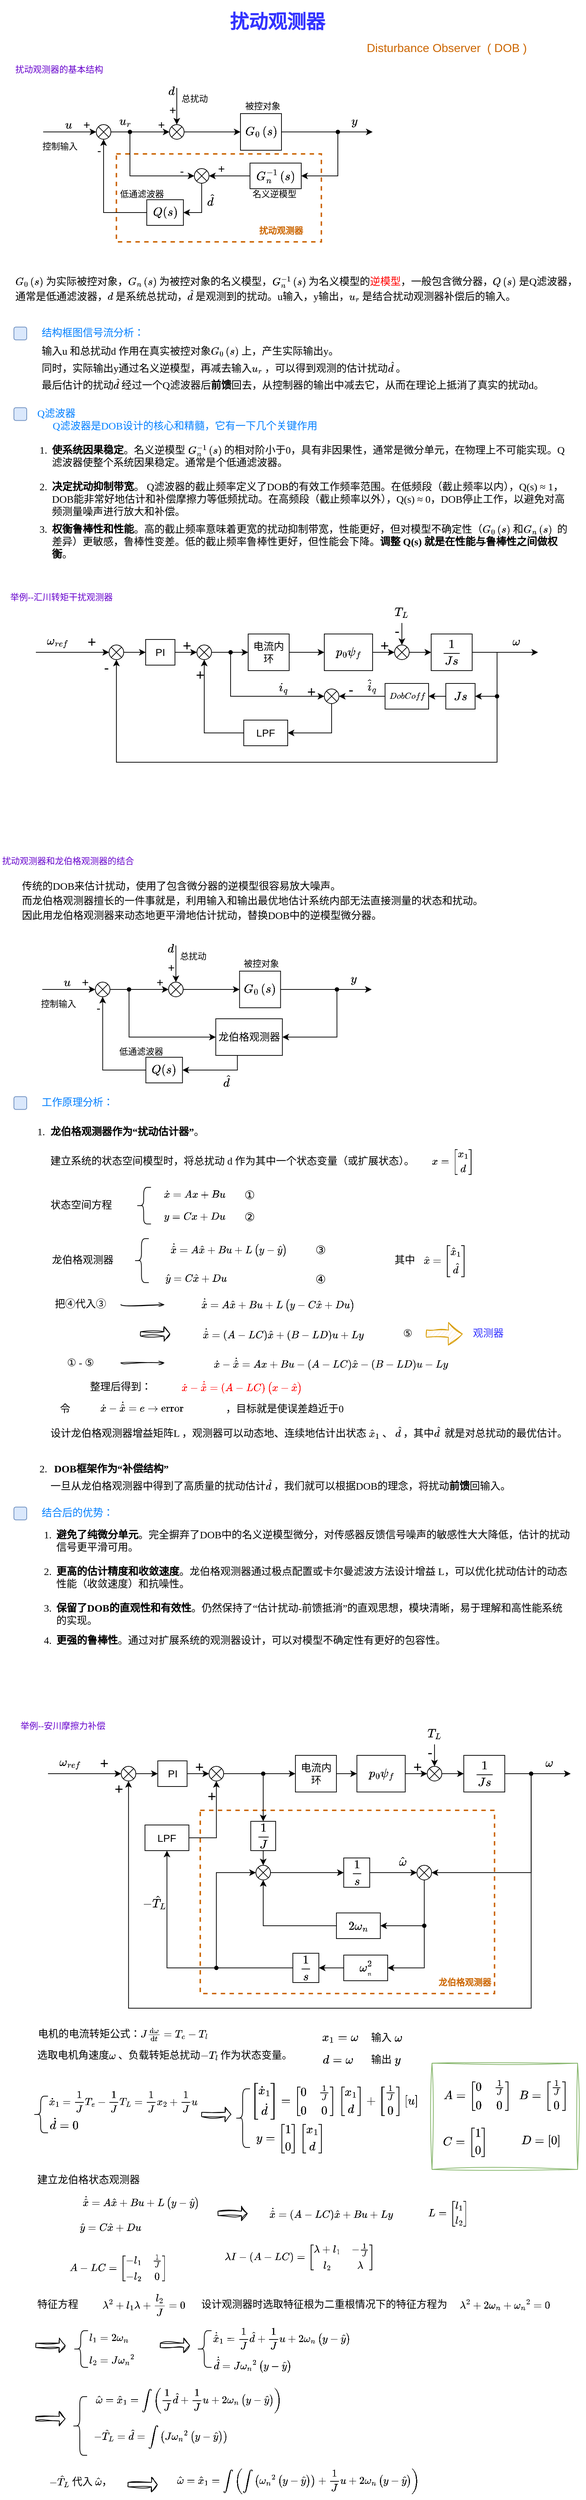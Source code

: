 <mxfile version="28.2.3">
  <diagram name="第 1 页" id="Vos6GvnZ65pTplTweqag">
    <mxGraphModel dx="1043" dy="570" grid="1" gridSize="10" guides="1" tooltips="1" connect="1" arrows="1" fold="1" page="1" pageScale="1" pageWidth="827" pageHeight="1169" math="1" shadow="0">
      <root>
        <mxCell id="0" />
        <mxCell id="1" parent="0" />
        <mxCell id="K2ILxSycj_rnu3feq36n-238" value="" style="rounded=0;whiteSpace=wrap;html=1;labelBackgroundColor=none;fontColor=default;fillColor=none;dashed=1;strokeColor=#CC6600;strokeWidth=2;" parent="1" vertex="1">
          <mxGeometry x="284.56" y="2490" width="402" height="250" as="geometry" />
        </mxCell>
        <mxCell id="K2ILxSycj_rnu3feq36n-141" value="" style="rounded=0;whiteSpace=wrap;html=1;labelBackgroundColor=none;fontColor=default;fillColor=none;dashed=1;strokeColor=#CC6600;strokeWidth=2;" parent="1" vertex="1">
          <mxGeometry x="170" y="230" width="280" height="120" as="geometry" />
        </mxCell>
        <mxCell id="K2ILxSycj_rnu3feq36n-1" value="扰动观测器" style="text;html=1;align=center;verticalAlign=middle;whiteSpace=wrap;rounded=0;fontSize=26;fontFamily=Comic Sans MS;fontColor=#3333FF;fontStyle=1" parent="1" vertex="1">
          <mxGeometry x="250" y="20" width="280" height="60" as="geometry" />
        </mxCell>
        <mxCell id="K2ILxSycj_rnu3feq36n-42" style="edgeStyle=orthogonalEdgeStyle;rounded=0;orthogonalLoop=1;jettySize=auto;html=1;exitX=1;exitY=0.5;exitDx=0;exitDy=0;entryX=0;entryY=0.5;entryDx=0;entryDy=0;" parent="1" source="K2ILxSycj_rnu3feq36n-11" target="K2ILxSycj_rnu3feq36n-39" edge="1">
          <mxGeometry relative="1" as="geometry" />
        </mxCell>
        <mxCell id="K2ILxSycj_rnu3feq36n-11" value="PI" style="rounded=0;whiteSpace=wrap;html=1;fontSize=14;" parent="1" vertex="1">
          <mxGeometry x="210" y="892.5" width="40" height="35" as="geometry" />
        </mxCell>
        <mxCell id="K2ILxSycj_rnu3feq36n-12" style="edgeStyle=orthogonalEdgeStyle;rounded=0;orthogonalLoop=1;jettySize=auto;html=1;exitX=1;exitY=0.5;exitDx=0;exitDy=0;entryX=0;entryY=0.5;entryDx=0;entryDy=0;" parent="1" source="K2ILxSycj_rnu3feq36n-13" target="K2ILxSycj_rnu3feq36n-30" edge="1">
          <mxGeometry relative="1" as="geometry" />
        </mxCell>
        <mxCell id="K2ILxSycj_rnu3feq36n-13" value="\[{p_0}{\psi _f}\]" style="rounded=0;whiteSpace=wrap;html=1;fontSize=14;" parent="1" vertex="1">
          <mxGeometry x="454" y="885" width="66" height="50" as="geometry" />
        </mxCell>
        <mxCell id="K2ILxSycj_rnu3feq36n-14" style="edgeStyle=orthogonalEdgeStyle;rounded=0;orthogonalLoop=1;jettySize=auto;html=1;exitX=1;exitY=0.5;exitDx=0;exitDy=0;entryX=1;entryY=1;entryDx=0;entryDy=0;" parent="1" source="K2ILxSycj_rnu3feq36n-15" target="K2ILxSycj_rnu3feq36n-21" edge="1">
          <mxGeometry relative="1" as="geometry">
            <mxPoint x="656" y="905" as="sourcePoint" />
            <mxPoint x="746" y="905" as="targetPoint" />
            <Array as="points">
              <mxPoint x="716" y="910" />
              <mxPoint x="716" y="910" />
            </Array>
          </mxGeometry>
        </mxCell>
        <mxCell id="K2ILxSycj_rnu3feq36n-15" value="\[\frac{1}{{Js}}\]" style="rounded=0;whiteSpace=wrap;html=1;fontSize=14;" parent="1" vertex="1">
          <mxGeometry x="600" y="885" width="56" height="50" as="geometry" />
        </mxCell>
        <mxCell id="K2ILxSycj_rnu3feq36n-16" value="" style="group" parent="1" vertex="1" connectable="0">
          <mxGeometry x="160" y="900" width="20" height="20" as="geometry" />
        </mxCell>
        <mxCell id="K2ILxSycj_rnu3feq36n-17" value="" style="ellipse;whiteSpace=wrap;html=1;aspect=fixed;" parent="K2ILxSycj_rnu3feq36n-16" vertex="1">
          <mxGeometry width="20" height="20" as="geometry" />
        </mxCell>
        <mxCell id="K2ILxSycj_rnu3feq36n-18" value="" style="endArrow=none;html=1;rounded=0;entryX=1;entryY=1;entryDx=0;entryDy=0;exitX=0;exitY=0;exitDx=0;exitDy=0;" parent="K2ILxSycj_rnu3feq36n-16" source="K2ILxSycj_rnu3feq36n-17" target="K2ILxSycj_rnu3feq36n-17" edge="1">
          <mxGeometry width="50" height="50" relative="1" as="geometry">
            <mxPoint x="-19.99" as="sourcePoint" />
            <mxPoint x="30.01" y="-50" as="targetPoint" />
          </mxGeometry>
        </mxCell>
        <mxCell id="K2ILxSycj_rnu3feq36n-19" value="" style="endArrow=none;html=1;rounded=0;entryX=0;entryY=1;entryDx=0;entryDy=0;exitX=1;exitY=0;exitDx=0;exitDy=0;" parent="K2ILxSycj_rnu3feq36n-16" source="K2ILxSycj_rnu3feq36n-17" target="K2ILxSycj_rnu3feq36n-17" edge="1">
          <mxGeometry width="50" height="50" relative="1" as="geometry">
            <mxPoint x="-10" y="-10" as="sourcePoint" />
            <mxPoint x="29.99" y="-10" as="targetPoint" />
          </mxGeometry>
        </mxCell>
        <mxCell id="K2ILxSycj_rnu3feq36n-20" style="edgeStyle=orthogonalEdgeStyle;rounded=0;orthogonalLoop=1;jettySize=auto;html=1;exitX=0.5;exitY=1;exitDx=0;exitDy=0;entryX=0.5;entryY=1;entryDx=0;entryDy=0;" parent="1" source="K2ILxSycj_rnu3feq36n-21" target="K2ILxSycj_rnu3feq36n-17" edge="1">
          <mxGeometry relative="1" as="geometry">
            <Array as="points">
              <mxPoint x="690" y="910" />
              <mxPoint x="690" y="1060" />
              <mxPoint x="170" y="1060" />
            </Array>
          </mxGeometry>
        </mxCell>
        <mxCell id="K2ILxSycj_rnu3feq36n-21" value="\[\omega \]" style="text;html=1;align=center;verticalAlign=middle;whiteSpace=wrap;rounded=0;fontSize=14;" parent="1" vertex="1">
          <mxGeometry x="686" y="880" width="60" height="30" as="geometry" />
        </mxCell>
        <mxCell id="K2ILxSycj_rnu3feq36n-22" value="+" style="text;html=1;align=center;verticalAlign=middle;whiteSpace=wrap;rounded=0;fontSize=20;" parent="1" vertex="1">
          <mxGeometry x="120" y="885" width="32.5" height="20" as="geometry" />
        </mxCell>
        <mxCell id="K2ILxSycj_rnu3feq36n-23" value="-" style="text;html=1;align=center;verticalAlign=middle;whiteSpace=wrap;rounded=0;fontSize=20;" parent="1" vertex="1">
          <mxGeometry x="140" y="920" width="32.5" height="20" as="geometry" />
        </mxCell>
        <mxCell id="K2ILxSycj_rnu3feq36n-24" style="edgeStyle=orthogonalEdgeStyle;rounded=0;orthogonalLoop=1;jettySize=auto;html=1;exitX=0;exitY=1;exitDx=0;exitDy=0;entryX=0;entryY=0.5;entryDx=0;entryDy=0;" parent="1" source="K2ILxSycj_rnu3feq36n-25" target="K2ILxSycj_rnu3feq36n-17" edge="1">
          <mxGeometry relative="1" as="geometry">
            <Array as="points">
              <mxPoint x="100" y="910" />
              <mxPoint x="100" y="910" />
            </Array>
          </mxGeometry>
        </mxCell>
        <mxCell id="K2ILxSycj_rnu3feq36n-25" value="\[\omega_{ref} \]" style="text;html=1;align=center;verticalAlign=middle;whiteSpace=wrap;rounded=0;fontSize=14;" parent="1" vertex="1">
          <mxGeometry x="60" y="880" width="60" height="30" as="geometry" />
        </mxCell>
        <mxCell id="K2ILxSycj_rnu3feq36n-26" style="edgeStyle=orthogonalEdgeStyle;rounded=0;orthogonalLoop=1;jettySize=auto;html=1;exitX=1;exitY=0.5;exitDx=0;exitDy=0;entryX=0;entryY=0.5;entryDx=0;entryDy=0;" parent="1" source="K2ILxSycj_rnu3feq36n-27" target="K2ILxSycj_rnu3feq36n-13" edge="1">
          <mxGeometry relative="1" as="geometry" />
        </mxCell>
        <mxCell id="K2ILxSycj_rnu3feq36n-27" value="电流内环" style="rounded=0;whiteSpace=wrap;html=1;fontSize=14;" parent="1" vertex="1">
          <mxGeometry x="350" y="885" width="56" height="50" as="geometry" />
        </mxCell>
        <mxCell id="K2ILxSycj_rnu3feq36n-28" style="edgeStyle=orthogonalEdgeStyle;rounded=0;orthogonalLoop=1;jettySize=auto;html=1;exitX=1;exitY=0.5;exitDx=0;exitDy=0;entryX=0;entryY=0.5;entryDx=0;entryDy=0;" parent="1" source="K2ILxSycj_rnu3feq36n-17" target="K2ILxSycj_rnu3feq36n-11" edge="1">
          <mxGeometry relative="1" as="geometry" />
        </mxCell>
        <mxCell id="K2ILxSycj_rnu3feq36n-29" value="" style="group" parent="1" vertex="1" connectable="0">
          <mxGeometry x="550" y="900" width="20" height="20" as="geometry" />
        </mxCell>
        <mxCell id="K2ILxSycj_rnu3feq36n-30" value="" style="ellipse;whiteSpace=wrap;html=1;aspect=fixed;" parent="K2ILxSycj_rnu3feq36n-29" vertex="1">
          <mxGeometry width="20" height="20" as="geometry" />
        </mxCell>
        <mxCell id="K2ILxSycj_rnu3feq36n-31" value="" style="endArrow=none;html=1;rounded=0;entryX=1;entryY=1;entryDx=0;entryDy=0;exitX=0;exitY=0;exitDx=0;exitDy=0;" parent="K2ILxSycj_rnu3feq36n-29" source="K2ILxSycj_rnu3feq36n-30" target="K2ILxSycj_rnu3feq36n-30" edge="1">
          <mxGeometry width="50" height="50" relative="1" as="geometry">
            <mxPoint x="-19.99" as="sourcePoint" />
            <mxPoint x="30.01" y="-50" as="targetPoint" />
          </mxGeometry>
        </mxCell>
        <mxCell id="K2ILxSycj_rnu3feq36n-32" value="" style="endArrow=none;html=1;rounded=0;entryX=0;entryY=1;entryDx=0;entryDy=0;exitX=1;exitY=0;exitDx=0;exitDy=0;" parent="K2ILxSycj_rnu3feq36n-29" source="K2ILxSycj_rnu3feq36n-30" target="K2ILxSycj_rnu3feq36n-30" edge="1">
          <mxGeometry width="50" height="50" relative="1" as="geometry">
            <mxPoint x="-10" y="-10" as="sourcePoint" />
            <mxPoint x="29.99" y="-10" as="targetPoint" />
          </mxGeometry>
        </mxCell>
        <mxCell id="K2ILxSycj_rnu3feq36n-33" style="edgeStyle=orthogonalEdgeStyle;rounded=0;orthogonalLoop=1;jettySize=auto;html=1;exitX=1;exitY=0.5;exitDx=0;exitDy=0;entryX=0;entryY=0.5;entryDx=0;entryDy=0;" parent="1" source="K2ILxSycj_rnu3feq36n-30" target="K2ILxSycj_rnu3feq36n-15" edge="1">
          <mxGeometry relative="1" as="geometry" />
        </mxCell>
        <mxCell id="K2ILxSycj_rnu3feq36n-34" style="edgeStyle=orthogonalEdgeStyle;rounded=0;orthogonalLoop=1;jettySize=auto;html=1;exitX=0.5;exitY=1;exitDx=0;exitDy=0;entryX=0.5;entryY=0;entryDx=0;entryDy=0;" parent="1" source="K2ILxSycj_rnu3feq36n-35" target="K2ILxSycj_rnu3feq36n-30" edge="1">
          <mxGeometry relative="1" as="geometry" />
        </mxCell>
        <mxCell id="K2ILxSycj_rnu3feq36n-35" value="\[T_{L} \]" style="text;html=1;align=center;verticalAlign=middle;whiteSpace=wrap;rounded=0;fontSize=14;" parent="1" vertex="1">
          <mxGeometry x="530" y="840" width="60" height="30" as="geometry" />
        </mxCell>
        <mxCell id="K2ILxSycj_rnu3feq36n-36" value="+" style="text;html=1;align=center;verticalAlign=middle;whiteSpace=wrap;rounded=0;fontSize=20;" parent="1" vertex="1">
          <mxGeometry x="520" y="890" width="32.5" height="20" as="geometry" />
        </mxCell>
        <mxCell id="K2ILxSycj_rnu3feq36n-37" value="-" style="text;html=1;align=center;verticalAlign=middle;whiteSpace=wrap;rounded=0;fontSize=20;" parent="1" vertex="1">
          <mxGeometry x="537" y="870" width="32.5" height="20" as="geometry" />
        </mxCell>
        <mxCell id="K2ILxSycj_rnu3feq36n-38" value="" style="group" parent="1" vertex="1" connectable="0">
          <mxGeometry x="280" y="900" width="20" height="20" as="geometry" />
        </mxCell>
        <mxCell id="K2ILxSycj_rnu3feq36n-39" value="" style="ellipse;whiteSpace=wrap;html=1;aspect=fixed;" parent="K2ILxSycj_rnu3feq36n-38" vertex="1">
          <mxGeometry width="20" height="20" as="geometry" />
        </mxCell>
        <mxCell id="K2ILxSycj_rnu3feq36n-40" value="" style="endArrow=none;html=1;rounded=0;entryX=1;entryY=1;entryDx=0;entryDy=0;exitX=0;exitY=0;exitDx=0;exitDy=0;" parent="K2ILxSycj_rnu3feq36n-38" source="K2ILxSycj_rnu3feq36n-39" target="K2ILxSycj_rnu3feq36n-39" edge="1">
          <mxGeometry width="50" height="50" relative="1" as="geometry">
            <mxPoint x="-19.99" as="sourcePoint" />
            <mxPoint x="30.01" y="-50" as="targetPoint" />
          </mxGeometry>
        </mxCell>
        <mxCell id="K2ILxSycj_rnu3feq36n-41" value="" style="endArrow=none;html=1;rounded=0;entryX=0;entryY=1;entryDx=0;entryDy=0;exitX=1;exitY=0;exitDx=0;exitDy=0;" parent="K2ILxSycj_rnu3feq36n-38" source="K2ILxSycj_rnu3feq36n-39" target="K2ILxSycj_rnu3feq36n-39" edge="1">
          <mxGeometry width="50" height="50" relative="1" as="geometry">
            <mxPoint x="-10" y="-10" as="sourcePoint" />
            <mxPoint x="29.99" y="-10" as="targetPoint" />
          </mxGeometry>
        </mxCell>
        <mxCell id="K2ILxSycj_rnu3feq36n-43" style="edgeStyle=orthogonalEdgeStyle;rounded=0;orthogonalLoop=1;jettySize=auto;html=1;exitX=1;exitY=0.5;exitDx=0;exitDy=0;entryX=0;entryY=0.5;entryDx=0;entryDy=0;" parent="1" source="K2ILxSycj_rnu3feq36n-39" target="K2ILxSycj_rnu3feq36n-27" edge="1">
          <mxGeometry relative="1" as="geometry" />
        </mxCell>
        <mxCell id="K2ILxSycj_rnu3feq36n-61" style="edgeStyle=orthogonalEdgeStyle;rounded=0;orthogonalLoop=1;jettySize=auto;html=1;exitX=0;exitY=0.5;exitDx=0;exitDy=0;entryX=0.5;entryY=1;entryDx=0;entryDy=0;" parent="1" source="K2ILxSycj_rnu3feq36n-44" target="K2ILxSycj_rnu3feq36n-39" edge="1">
          <mxGeometry relative="1" as="geometry" />
        </mxCell>
        <mxCell id="K2ILxSycj_rnu3feq36n-44" value="LPF" style="rounded=0;whiteSpace=wrap;html=1;fontSize=14;" parent="1" vertex="1">
          <mxGeometry x="344" y="1002.5" width="60" height="35" as="geometry" />
        </mxCell>
        <mxCell id="K2ILxSycj_rnu3feq36n-56" style="edgeStyle=orthogonalEdgeStyle;rounded=0;orthogonalLoop=1;jettySize=auto;html=1;entryX=1;entryY=0.5;entryDx=0;entryDy=0;exitX=0;exitY=0.5;exitDx=0;exitDy=0;" parent="1" source="K2ILxSycj_rnu3feq36n-145" target="K2ILxSycj_rnu3feq36n-49" edge="1">
          <mxGeometry relative="1" as="geometry" />
        </mxCell>
        <mxCell id="K2ILxSycj_rnu3feq36n-146" style="edgeStyle=orthogonalEdgeStyle;rounded=0;orthogonalLoop=1;jettySize=auto;html=1;exitX=0;exitY=0.5;exitDx=0;exitDy=0;entryX=1;entryY=0.5;entryDx=0;entryDy=0;" parent="1" source="K2ILxSycj_rnu3feq36n-45" target="K2ILxSycj_rnu3feq36n-145" edge="1">
          <mxGeometry relative="1" as="geometry" />
        </mxCell>
        <mxCell id="K2ILxSycj_rnu3feq36n-45" value="\[{{Js}}\]" style="rounded=0;whiteSpace=wrap;html=1;fontSize=14;" parent="1" vertex="1">
          <mxGeometry x="620" y="952.5" width="40" height="35" as="geometry" />
        </mxCell>
        <mxCell id="K2ILxSycj_rnu3feq36n-48" value="" style="group" parent="1" vertex="1" connectable="0">
          <mxGeometry x="454" y="960" width="20" height="20" as="geometry" />
        </mxCell>
        <mxCell id="K2ILxSycj_rnu3feq36n-49" value="" style="ellipse;whiteSpace=wrap;html=1;aspect=fixed;" parent="K2ILxSycj_rnu3feq36n-48" vertex="1">
          <mxGeometry width="20" height="20" as="geometry" />
        </mxCell>
        <mxCell id="K2ILxSycj_rnu3feq36n-50" value="" style="endArrow=none;html=1;rounded=0;entryX=1;entryY=1;entryDx=0;entryDy=0;exitX=0;exitY=0;exitDx=0;exitDy=0;" parent="K2ILxSycj_rnu3feq36n-48" source="K2ILxSycj_rnu3feq36n-49" target="K2ILxSycj_rnu3feq36n-49" edge="1">
          <mxGeometry width="50" height="50" relative="1" as="geometry">
            <mxPoint x="-19.99" as="sourcePoint" />
            <mxPoint x="30.01" y="-50" as="targetPoint" />
          </mxGeometry>
        </mxCell>
        <mxCell id="K2ILxSycj_rnu3feq36n-51" value="" style="endArrow=none;html=1;rounded=0;entryX=0;entryY=1;entryDx=0;entryDy=0;exitX=1;exitY=0;exitDx=0;exitDy=0;" parent="K2ILxSycj_rnu3feq36n-48" source="K2ILxSycj_rnu3feq36n-49" target="K2ILxSycj_rnu3feq36n-49" edge="1">
          <mxGeometry width="50" height="50" relative="1" as="geometry">
            <mxPoint x="-10" y="-10" as="sourcePoint" />
            <mxPoint x="29.99" y="-10" as="targetPoint" />
          </mxGeometry>
        </mxCell>
        <mxCell id="K2ILxSycj_rnu3feq36n-55" style="edgeStyle=orthogonalEdgeStyle;rounded=0;orthogonalLoop=1;jettySize=auto;html=1;entryX=0;entryY=0.5;entryDx=0;entryDy=0;" parent="1" source="K2ILxSycj_rnu3feq36n-52" target="K2ILxSycj_rnu3feq36n-49" edge="1">
          <mxGeometry relative="1" as="geometry">
            <Array as="points">
              <mxPoint x="326" y="970" />
            </Array>
          </mxGeometry>
        </mxCell>
        <mxCell id="K2ILxSycj_rnu3feq36n-52" value="" style="shape=waypoint;sketch=0;fillStyle=solid;size=6;pointerEvents=1;points=[];fillColor=none;resizable=0;rotatable=0;perimeter=centerPerimeter;snapToPoint=1;" parent="1" vertex="1">
          <mxGeometry x="316" y="900" width="20" height="20" as="geometry" />
        </mxCell>
        <mxCell id="K2ILxSycj_rnu3feq36n-59" style="edgeStyle=orthogonalEdgeStyle;rounded=0;orthogonalLoop=1;jettySize=auto;html=1;entryX=1;entryY=0.5;entryDx=0;entryDy=0;" parent="1" source="K2ILxSycj_rnu3feq36n-57" target="K2ILxSycj_rnu3feq36n-45" edge="1">
          <mxGeometry relative="1" as="geometry">
            <Array as="points">
              <mxPoint x="690" y="970" />
            </Array>
          </mxGeometry>
        </mxCell>
        <mxCell id="K2ILxSycj_rnu3feq36n-57" value="" style="shape=waypoint;sketch=0;fillStyle=solid;size=6;pointerEvents=1;points=[];fillColor=none;resizable=0;rotatable=0;perimeter=centerPerimeter;snapToPoint=1;" parent="1" vertex="1">
          <mxGeometry x="680" y="960" width="20" height="20" as="geometry" />
        </mxCell>
        <mxCell id="K2ILxSycj_rnu3feq36n-60" style="edgeStyle=orthogonalEdgeStyle;rounded=0;orthogonalLoop=1;jettySize=auto;html=1;exitX=0.5;exitY=1;exitDx=0;exitDy=0;entryX=1;entryY=0.5;entryDx=0;entryDy=0;" parent="1" source="K2ILxSycj_rnu3feq36n-49" target="K2ILxSycj_rnu3feq36n-44" edge="1">
          <mxGeometry relative="1" as="geometry" />
        </mxCell>
        <mxCell id="K2ILxSycj_rnu3feq36n-63" value="+" style="text;html=1;align=center;verticalAlign=middle;whiteSpace=wrap;rounded=0;fontSize=20;" parent="1" vertex="1">
          <mxGeometry x="420" y="952.5" width="32.5" height="20" as="geometry" />
        </mxCell>
        <mxCell id="K2ILxSycj_rnu3feq36n-64" value="-" style="text;html=1;align=center;verticalAlign=middle;whiteSpace=wrap;rounded=0;fontSize=20;" parent="1" vertex="1">
          <mxGeometry x="474" y="950" width="32.5" height="20" as="geometry" />
        </mxCell>
        <mxCell id="K2ILxSycj_rnu3feq36n-65" value="+" style="text;html=1;align=center;verticalAlign=middle;whiteSpace=wrap;rounded=0;fontSize=20;" parent="1" vertex="1">
          <mxGeometry x="250" y="890" width="32.5" height="20" as="geometry" />
        </mxCell>
        <mxCell id="K2ILxSycj_rnu3feq36n-66" value="+" style="text;html=1;align=center;verticalAlign=middle;whiteSpace=wrap;rounded=0;fontSize=20;" parent="1" vertex="1">
          <mxGeometry x="267.5" y="930" width="32.5" height="20" as="geometry" />
        </mxCell>
        <mxCell id="K2ILxSycj_rnu3feq36n-67" value="扰动观测器的基本结构" style="text;html=1;align=left;verticalAlign=middle;whiteSpace=wrap;rounded=0;fontColor=#6600CC;" parent="1" vertex="1">
          <mxGeometry x="30" y="90" width="140" height="50" as="geometry" />
        </mxCell>
        <mxCell id="K2ILxSycj_rnu3feq36n-130" style="edgeStyle=orthogonalEdgeStyle;rounded=0;orthogonalLoop=1;jettySize=auto;html=1;exitX=1;exitY=0.5;exitDx=0;exitDy=0;" parent="1" source="K2ILxSycj_rnu3feq36n-73" edge="1">
          <mxGeometry relative="1" as="geometry">
            <mxPoint x="520" y="200" as="targetPoint" />
            <Array as="points">
              <mxPoint x="460" y="200" />
              <mxPoint x="460" y="200" />
            </Array>
          </mxGeometry>
        </mxCell>
        <mxCell id="K2ILxSycj_rnu3feq36n-73" value="\[{G_0}\left( s \right)\]" style="rounded=0;whiteSpace=wrap;html=1;fontSize=14;" parent="1" vertex="1">
          <mxGeometry x="339.5" y="175" width="56" height="50" as="geometry" />
        </mxCell>
        <mxCell id="K2ILxSycj_rnu3feq36n-79" value="\[y \]" style="text;html=1;align=center;verticalAlign=middle;whiteSpace=wrap;rounded=0;fontSize=14;" parent="1" vertex="1">
          <mxGeometry x="480" y="170" width="30" height="30" as="geometry" />
        </mxCell>
        <mxCell id="K2ILxSycj_rnu3feq36n-83" value="\[u \]" style="text;html=1;align=center;verticalAlign=middle;whiteSpace=wrap;rounded=0;fontSize=14;" parent="1" vertex="1">
          <mxGeometry x="87.5" y="179.5" width="32.5" height="20" as="geometry" />
        </mxCell>
        <mxCell id="K2ILxSycj_rnu3feq36n-87" value="" style="group" parent="1" vertex="1" connectable="0">
          <mxGeometry x="252.5" y="190" width="20" height="20" as="geometry" />
        </mxCell>
        <mxCell id="K2ILxSycj_rnu3feq36n-88" value="" style="ellipse;whiteSpace=wrap;html=1;aspect=fixed;" parent="K2ILxSycj_rnu3feq36n-87" vertex="1">
          <mxGeometry x="-10" width="20" height="20" as="geometry" />
        </mxCell>
        <mxCell id="K2ILxSycj_rnu3feq36n-89" value="" style="endArrow=none;html=1;rounded=0;entryX=1;entryY=1;entryDx=0;entryDy=0;exitX=0;exitY=0;exitDx=0;exitDy=0;" parent="K2ILxSycj_rnu3feq36n-87" source="K2ILxSycj_rnu3feq36n-88" target="K2ILxSycj_rnu3feq36n-88" edge="1">
          <mxGeometry width="50" height="50" relative="1" as="geometry">
            <mxPoint x="-19.99" as="sourcePoint" />
            <mxPoint x="30.01" y="-50" as="targetPoint" />
          </mxGeometry>
        </mxCell>
        <mxCell id="K2ILxSycj_rnu3feq36n-90" value="" style="endArrow=none;html=1;rounded=0;entryX=0;entryY=1;entryDx=0;entryDy=0;exitX=1;exitY=0;exitDx=0;exitDy=0;" parent="K2ILxSycj_rnu3feq36n-87" source="K2ILxSycj_rnu3feq36n-88" target="K2ILxSycj_rnu3feq36n-88" edge="1">
          <mxGeometry width="50" height="50" relative="1" as="geometry">
            <mxPoint x="-10" y="-10" as="sourcePoint" />
            <mxPoint x="29.99" y="-10" as="targetPoint" />
            <Array as="points">
              <mxPoint y="10" />
            </Array>
          </mxGeometry>
        </mxCell>
        <mxCell id="K2ILxSycj_rnu3feq36n-91" style="edgeStyle=orthogonalEdgeStyle;rounded=0;orthogonalLoop=1;jettySize=auto;html=1;exitX=1;exitY=0.5;exitDx=0;exitDy=0;entryX=0;entryY=0.5;entryDx=0;entryDy=0;" parent="1" source="K2ILxSycj_rnu3feq36n-88" target="K2ILxSycj_rnu3feq36n-73" edge="1">
          <mxGeometry relative="1" as="geometry">
            <mxPoint x="330" y="200" as="targetPoint" />
          </mxGeometry>
        </mxCell>
        <mxCell id="K2ILxSycj_rnu3feq36n-92" style="edgeStyle=orthogonalEdgeStyle;rounded=0;orthogonalLoop=1;jettySize=auto;html=1;entryX=0.5;entryY=0;entryDx=0;entryDy=0;" parent="1" target="K2ILxSycj_rnu3feq36n-88" edge="1">
          <mxGeometry relative="1" as="geometry">
            <mxPoint x="252.5" y="140" as="sourcePoint" />
            <Array as="points">
              <mxPoint x="252.5" y="160" />
              <mxPoint x="252.5" y="160" />
            </Array>
          </mxGeometry>
        </mxCell>
        <mxCell id="K2ILxSycj_rnu3feq36n-93" value="+" style="text;html=1;align=center;verticalAlign=middle;whiteSpace=wrap;rounded=0;fontSize=16;" parent="1" vertex="1">
          <mxGeometry x="222.5" y="180" width="17" height="20" as="geometry" />
        </mxCell>
        <mxCell id="K2ILxSycj_rnu3feq36n-94" value="+" style="text;html=1;align=center;verticalAlign=middle;whiteSpace=wrap;rounded=0;fontSize=16;" parent="1" vertex="1">
          <mxGeometry x="236.5" y="160" width="19.5" height="20" as="geometry" />
        </mxCell>
        <mxCell id="K2ILxSycj_rnu3feq36n-95" value="" style="group" parent="1" vertex="1" connectable="0">
          <mxGeometry x="142.5" y="190" width="20" height="20" as="geometry" />
        </mxCell>
        <mxCell id="K2ILxSycj_rnu3feq36n-96" value="" style="ellipse;whiteSpace=wrap;html=1;aspect=fixed;" parent="K2ILxSycj_rnu3feq36n-95" vertex="1">
          <mxGeometry width="20" height="20" as="geometry" />
        </mxCell>
        <mxCell id="K2ILxSycj_rnu3feq36n-97" value="" style="endArrow=none;html=1;rounded=0;entryX=1;entryY=1;entryDx=0;entryDy=0;exitX=0;exitY=0;exitDx=0;exitDy=0;" parent="K2ILxSycj_rnu3feq36n-95" source="K2ILxSycj_rnu3feq36n-96" target="K2ILxSycj_rnu3feq36n-96" edge="1">
          <mxGeometry width="50" height="50" relative="1" as="geometry">
            <mxPoint x="-19.99" as="sourcePoint" />
            <mxPoint x="30.01" y="-50" as="targetPoint" />
          </mxGeometry>
        </mxCell>
        <mxCell id="K2ILxSycj_rnu3feq36n-98" value="" style="endArrow=none;html=1;rounded=0;entryX=0;entryY=1;entryDx=0;entryDy=0;exitX=1;exitY=0;exitDx=0;exitDy=0;" parent="K2ILxSycj_rnu3feq36n-95" source="K2ILxSycj_rnu3feq36n-96" target="K2ILxSycj_rnu3feq36n-96" edge="1">
          <mxGeometry width="50" height="50" relative="1" as="geometry">
            <mxPoint x="-10" y="-10" as="sourcePoint" />
            <mxPoint x="29.99" y="-10" as="targetPoint" />
          </mxGeometry>
        </mxCell>
        <mxCell id="K2ILxSycj_rnu3feq36n-99" style="edgeStyle=orthogonalEdgeStyle;rounded=0;orthogonalLoop=1;jettySize=auto;html=1;exitX=1;exitY=0.5;exitDx=0;exitDy=0;entryX=0;entryY=0.5;entryDx=0;entryDy=0;" parent="1" source="K2ILxSycj_rnu3feq36n-96" target="K2ILxSycj_rnu3feq36n-88" edge="1">
          <mxGeometry relative="1" as="geometry">
            <mxPoint x="312.5" y="200" as="targetPoint" />
          </mxGeometry>
        </mxCell>
        <mxCell id="K2ILxSycj_rnu3feq36n-100" style="edgeStyle=orthogonalEdgeStyle;rounded=0;orthogonalLoop=1;jettySize=auto;html=1;exitX=0;exitY=0.5;exitDx=0;exitDy=0;entryX=0.5;entryY=1;entryDx=0;entryDy=0;" parent="1" source="K2ILxSycj_rnu3feq36n-101" target="K2ILxSycj_rnu3feq36n-96" edge="1">
          <mxGeometry relative="1" as="geometry" />
        </mxCell>
        <mxCell id="K2ILxSycj_rnu3feq36n-101" value="\[{Q(s)}\]" style="rounded=0;whiteSpace=wrap;html=1;fontSize=14;" parent="1" vertex="1">
          <mxGeometry x="211.5" y="292.5" width="50" height="35" as="geometry" />
        </mxCell>
        <mxCell id="K2ILxSycj_rnu3feq36n-102" style="edgeStyle=orthogonalEdgeStyle;rounded=0;orthogonalLoop=1;jettySize=auto;html=1;entryX=1;entryY=0.5;entryDx=0;entryDy=0;" parent="1" source="K2ILxSycj_rnu3feq36n-103" target="K2ILxSycj_rnu3feq36n-105" edge="1">
          <mxGeometry relative="1" as="geometry" />
        </mxCell>
        <mxCell id="K2ILxSycj_rnu3feq36n-103" value="\[G_n^{ - 1}\left( s \right)\]" style="rounded=0;whiteSpace=wrap;html=1;fontSize=14;" parent="1" vertex="1">
          <mxGeometry x="352.5" y="242.5" width="70" height="35" as="geometry" />
        </mxCell>
        <mxCell id="K2ILxSycj_rnu3feq36n-104" value="" style="group" parent="1" vertex="1" connectable="0">
          <mxGeometry x="276.5" y="250" width="20" height="20" as="geometry" />
        </mxCell>
        <mxCell id="K2ILxSycj_rnu3feq36n-105" value="" style="ellipse;whiteSpace=wrap;html=1;aspect=fixed;" parent="K2ILxSycj_rnu3feq36n-104" vertex="1">
          <mxGeometry width="20" height="20" as="geometry" />
        </mxCell>
        <mxCell id="K2ILxSycj_rnu3feq36n-106" value="" style="endArrow=none;html=1;rounded=0;entryX=1;entryY=1;entryDx=0;entryDy=0;exitX=0;exitY=0;exitDx=0;exitDy=0;" parent="K2ILxSycj_rnu3feq36n-104" source="K2ILxSycj_rnu3feq36n-105" target="K2ILxSycj_rnu3feq36n-105" edge="1">
          <mxGeometry width="50" height="50" relative="1" as="geometry">
            <mxPoint x="-19.99" as="sourcePoint" />
            <mxPoint x="30.01" y="-50" as="targetPoint" />
          </mxGeometry>
        </mxCell>
        <mxCell id="K2ILxSycj_rnu3feq36n-107" value="" style="endArrow=none;html=1;rounded=0;entryX=0;entryY=1;entryDx=0;entryDy=0;exitX=1;exitY=0;exitDx=0;exitDy=0;" parent="K2ILxSycj_rnu3feq36n-104" source="K2ILxSycj_rnu3feq36n-105" target="K2ILxSycj_rnu3feq36n-105" edge="1">
          <mxGeometry width="50" height="50" relative="1" as="geometry">
            <mxPoint x="-10" y="-10" as="sourcePoint" />
            <mxPoint x="29.99" y="-10" as="targetPoint" />
          </mxGeometry>
        </mxCell>
        <mxCell id="K2ILxSycj_rnu3feq36n-108" style="edgeStyle=orthogonalEdgeStyle;rounded=0;orthogonalLoop=1;jettySize=auto;html=1;entryX=0;entryY=0.5;entryDx=0;entryDy=0;" parent="1" source="K2ILxSycj_rnu3feq36n-109" target="K2ILxSycj_rnu3feq36n-105" edge="1">
          <mxGeometry relative="1" as="geometry">
            <Array as="points">
              <mxPoint x="188.5" y="260" />
            </Array>
          </mxGeometry>
        </mxCell>
        <mxCell id="K2ILxSycj_rnu3feq36n-109" value="" style="shape=waypoint;sketch=0;fillStyle=solid;size=6;pointerEvents=1;points=[];fillColor=none;resizable=0;rotatable=0;perimeter=centerPerimeter;snapToPoint=1;" parent="1" vertex="1">
          <mxGeometry x="178.5" y="190" width="20" height="20" as="geometry" />
        </mxCell>
        <mxCell id="K2ILxSycj_rnu3feq36n-112" style="edgeStyle=orthogonalEdgeStyle;rounded=0;orthogonalLoop=1;jettySize=auto;html=1;exitX=0.5;exitY=1;exitDx=0;exitDy=0;entryX=1;entryY=0.5;entryDx=0;entryDy=0;" parent="1" source="K2ILxSycj_rnu3feq36n-105" target="K2ILxSycj_rnu3feq36n-101" edge="1">
          <mxGeometry relative="1" as="geometry" />
        </mxCell>
        <mxCell id="K2ILxSycj_rnu3feq36n-113" value="-" style="text;html=1;align=center;verticalAlign=middle;whiteSpace=wrap;rounded=0;fontSize=16;" parent="1" vertex="1">
          <mxGeometry x="242.5" y="242.5" width="32.5" height="20" as="geometry" />
        </mxCell>
        <mxCell id="K2ILxSycj_rnu3feq36n-114" value="+" style="text;html=1;align=center;verticalAlign=middle;whiteSpace=wrap;rounded=0;fontSize=16;" parent="1" vertex="1">
          <mxGeometry x="296.5" y="240" width="32.5" height="20" as="geometry" />
        </mxCell>
        <mxCell id="K2ILxSycj_rnu3feq36n-115" value="+" style="text;html=1;align=center;verticalAlign=middle;whiteSpace=wrap;rounded=0;fontSize=16;" parent="1" vertex="1">
          <mxGeometry x="112.5" y="180" width="32.5" height="20" as="geometry" />
        </mxCell>
        <mxCell id="K2ILxSycj_rnu3feq36n-116" value="-" style="text;html=1;align=center;verticalAlign=middle;whiteSpace=wrap;rounded=0;fontSize=16;" parent="1" vertex="1">
          <mxGeometry x="130" y="215" width="32.5" height="20" as="geometry" />
        </mxCell>
        <mxCell id="K2ILxSycj_rnu3feq36n-117" value="控制输入" style="text;html=1;align=center;verticalAlign=middle;whiteSpace=wrap;rounded=0;fontSize=12;" parent="1" vertex="1">
          <mxGeometry x="62.5" y="205" width="60" height="30" as="geometry" />
        </mxCell>
        <mxCell id="K2ILxSycj_rnu3feq36n-121" value="名义逆模型" style="text;html=1;align=center;verticalAlign=middle;whiteSpace=wrap;rounded=0;fontSize=12;" parent="1" vertex="1">
          <mxGeometry x="352.5" y="270" width="66" height="30" as="geometry" />
        </mxCell>
        <mxCell id="K2ILxSycj_rnu3feq36n-122" value="被控对象" style="text;html=1;align=center;verticalAlign=middle;whiteSpace=wrap;rounded=0;fontSize=12;" parent="1" vertex="1">
          <mxGeometry x="339.5" y="149.5" width="60" height="30" as="geometry" />
        </mxCell>
        <mxCell id="K2ILxSycj_rnu3feq36n-124" value="总扰动" style="text;html=1;align=center;verticalAlign=middle;whiteSpace=wrap;rounded=0;fontSize=12;" parent="1" vertex="1">
          <mxGeometry x="252.5" y="140" width="47.5" height="30" as="geometry" />
        </mxCell>
        <mxCell id="K2ILxSycj_rnu3feq36n-125" value="\[d \]" style="text;html=1;align=center;verticalAlign=middle;whiteSpace=wrap;rounded=0;fontSize=14;" parent="1" vertex="1">
          <mxGeometry x="230" y="130" width="30" height="30" as="geometry" />
        </mxCell>
        <mxCell id="K2ILxSycj_rnu3feq36n-135" style="edgeStyle=orthogonalEdgeStyle;rounded=0;orthogonalLoop=1;jettySize=auto;html=1;entryX=1;entryY=0.5;entryDx=0;entryDy=0;" parent="1" source="K2ILxSycj_rnu3feq36n-131" target="K2ILxSycj_rnu3feq36n-103" edge="1">
          <mxGeometry relative="1" as="geometry">
            <mxPoint x="472.5" y="250" as="targetPoint" />
            <Array as="points">
              <mxPoint x="473" y="260" />
            </Array>
          </mxGeometry>
        </mxCell>
        <mxCell id="K2ILxSycj_rnu3feq36n-131" value="" style="shape=waypoint;sketch=0;fillStyle=solid;size=6;pointerEvents=1;points=[];fillColor=none;resizable=0;rotatable=0;perimeter=centerPerimeter;snapToPoint=1;" parent="1" vertex="1">
          <mxGeometry x="462.5" y="190" width="20" height="20" as="geometry" />
        </mxCell>
        <mxCell id="K2ILxSycj_rnu3feq36n-142" value="扰动观测器" style="text;html=1;align=center;verticalAlign=middle;whiteSpace=wrap;rounded=0;fontSize=12;strokeColor=none;fontColor=#CC6600;fontStyle=1" parent="1" vertex="1">
          <mxGeometry x="360" y="320" width="70" height="30" as="geometry" />
        </mxCell>
        <mxCell id="K2ILxSycj_rnu3feq36n-143" value="低通滤波器" style="text;html=1;align=center;verticalAlign=middle;whiteSpace=wrap;rounded=0;fontSize=12;" parent="1" vertex="1">
          <mxGeometry x="170" y="270" width="70" height="30" as="geometry" />
        </mxCell>
        <mxCell id="K2ILxSycj_rnu3feq36n-144" value="举例--安川摩擦力补偿" style="text;html=1;align=left;verticalAlign=middle;whiteSpace=wrap;rounded=0;fontColor=#6600CC;" parent="1" vertex="1">
          <mxGeometry x="36.56" y="2360" width="140" height="30" as="geometry" />
        </mxCell>
        <mxCell id="K2ILxSycj_rnu3feq36n-145" value="\[DobCoff\]" style="rounded=0;whiteSpace=wrap;html=1;fontSize=10;" parent="1" vertex="1">
          <mxGeometry x="537" y="952.5" width="59.5" height="35" as="geometry" />
        </mxCell>
        <mxCell id="K2ILxSycj_rnu3feq36n-147" style="edgeStyle=orthogonalEdgeStyle;rounded=0;orthogonalLoop=1;jettySize=auto;html=1;exitX=1;exitY=0.5;exitDx=0;exitDy=0;entryX=0;entryY=0.5;entryDx=0;entryDy=0;" parent="1" source="K2ILxSycj_rnu3feq36n-148" target="K2ILxSycj_rnu3feq36n-176" edge="1">
          <mxGeometry relative="1" as="geometry" />
        </mxCell>
        <mxCell id="K2ILxSycj_rnu3feq36n-148" value="PI" style="rounded=0;whiteSpace=wrap;html=1;fontSize=14;" parent="1" vertex="1">
          <mxGeometry x="226.56" y="2422.5" width="40" height="35" as="geometry" />
        </mxCell>
        <mxCell id="K2ILxSycj_rnu3feq36n-149" style="edgeStyle=orthogonalEdgeStyle;rounded=0;orthogonalLoop=1;jettySize=auto;html=1;exitX=1;exitY=0.5;exitDx=0;exitDy=0;entryX=0;entryY=0.5;entryDx=0;entryDy=0;" parent="1" source="K2ILxSycj_rnu3feq36n-150" target="K2ILxSycj_rnu3feq36n-167" edge="1">
          <mxGeometry relative="1" as="geometry" />
        </mxCell>
        <mxCell id="K2ILxSycj_rnu3feq36n-150" value="\[{p_0}{\psi _f}\]" style="rounded=0;whiteSpace=wrap;html=1;fontSize=14;" parent="1" vertex="1">
          <mxGeometry x="498.56" y="2415" width="66" height="50" as="geometry" />
        </mxCell>
        <mxCell id="K2ILxSycj_rnu3feq36n-151" style="edgeStyle=orthogonalEdgeStyle;rounded=0;orthogonalLoop=1;jettySize=auto;html=1;exitX=1;exitY=0.5;exitDx=0;exitDy=0;entryX=1;entryY=1;entryDx=0;entryDy=0;" parent="1" source="K2ILxSycj_rnu3feq36n-152" target="K2ILxSycj_rnu3feq36n-158" edge="1">
          <mxGeometry relative="1" as="geometry">
            <mxPoint x="700.56" y="2435" as="sourcePoint" />
            <mxPoint x="790.56" y="2435" as="targetPoint" />
            <Array as="points">
              <mxPoint x="760.56" y="2440" />
              <mxPoint x="760.56" y="2440" />
            </Array>
          </mxGeometry>
        </mxCell>
        <mxCell id="K2ILxSycj_rnu3feq36n-152" value="\[\frac{1}{{Js}}\]" style="rounded=0;whiteSpace=wrap;html=1;fontSize=14;" parent="1" vertex="1">
          <mxGeometry x="644.56" y="2415" width="56" height="50" as="geometry" />
        </mxCell>
        <mxCell id="K2ILxSycj_rnu3feq36n-153" value="" style="group" parent="1" vertex="1" connectable="0">
          <mxGeometry x="176.56" y="2430" width="20" height="20" as="geometry" />
        </mxCell>
        <mxCell id="K2ILxSycj_rnu3feq36n-154" value="" style="ellipse;whiteSpace=wrap;html=1;aspect=fixed;" parent="K2ILxSycj_rnu3feq36n-153" vertex="1">
          <mxGeometry width="20" height="20" as="geometry" />
        </mxCell>
        <mxCell id="K2ILxSycj_rnu3feq36n-155" value="" style="endArrow=none;html=1;rounded=0;entryX=1;entryY=1;entryDx=0;entryDy=0;exitX=0;exitY=0;exitDx=0;exitDy=0;" parent="K2ILxSycj_rnu3feq36n-153" source="K2ILxSycj_rnu3feq36n-154" target="K2ILxSycj_rnu3feq36n-154" edge="1">
          <mxGeometry width="50" height="50" relative="1" as="geometry">
            <mxPoint x="-19.99" as="sourcePoint" />
            <mxPoint x="30.01" y="-50" as="targetPoint" />
          </mxGeometry>
        </mxCell>
        <mxCell id="K2ILxSycj_rnu3feq36n-156" value="" style="endArrow=none;html=1;rounded=0;entryX=0;entryY=1;entryDx=0;entryDy=0;exitX=1;exitY=0;exitDx=0;exitDy=0;" parent="K2ILxSycj_rnu3feq36n-153" source="K2ILxSycj_rnu3feq36n-154" target="K2ILxSycj_rnu3feq36n-154" edge="1">
          <mxGeometry width="50" height="50" relative="1" as="geometry">
            <mxPoint x="-10" y="-10" as="sourcePoint" />
            <mxPoint x="29.99" y="-10" as="targetPoint" />
          </mxGeometry>
        </mxCell>
        <mxCell id="K2ILxSycj_rnu3feq36n-158" value="\[\omega \]" style="text;html=1;align=center;verticalAlign=middle;whiteSpace=wrap;rounded=0;fontSize=14;" parent="1" vertex="1">
          <mxGeometry x="730.56" y="2410" width="60" height="30" as="geometry" />
        </mxCell>
        <mxCell id="K2ILxSycj_rnu3feq36n-159" value="+" style="text;html=1;align=center;verticalAlign=middle;whiteSpace=wrap;rounded=0;fontSize=20;" parent="1" vertex="1">
          <mxGeometry x="136.56" y="2415" width="32.5" height="20" as="geometry" />
        </mxCell>
        <mxCell id="K2ILxSycj_rnu3feq36n-160" value="+" style="text;html=1;align=center;verticalAlign=middle;whiteSpace=wrap;rounded=0;fontSize=20;" parent="1" vertex="1">
          <mxGeometry x="156.56" y="2450" width="32.5" height="20" as="geometry" />
        </mxCell>
        <mxCell id="K2ILxSycj_rnu3feq36n-161" style="edgeStyle=orthogonalEdgeStyle;rounded=0;orthogonalLoop=1;jettySize=auto;html=1;exitX=0;exitY=1;exitDx=0;exitDy=0;entryX=0;entryY=0.5;entryDx=0;entryDy=0;" parent="1" source="K2ILxSycj_rnu3feq36n-162" target="K2ILxSycj_rnu3feq36n-154" edge="1">
          <mxGeometry relative="1" as="geometry">
            <Array as="points">
              <mxPoint x="116.56" y="2440" />
              <mxPoint x="116.56" y="2440" />
            </Array>
          </mxGeometry>
        </mxCell>
        <mxCell id="K2ILxSycj_rnu3feq36n-162" value="\[\omega_{ref} \]" style="text;html=1;align=center;verticalAlign=middle;whiteSpace=wrap;rounded=0;fontSize=14;" parent="1" vertex="1">
          <mxGeometry x="76.56" y="2410" width="60" height="30" as="geometry" />
        </mxCell>
        <mxCell id="K2ILxSycj_rnu3feq36n-163" style="edgeStyle=orthogonalEdgeStyle;rounded=0;orthogonalLoop=1;jettySize=auto;html=1;exitX=1;exitY=0.5;exitDx=0;exitDy=0;entryX=0;entryY=0.5;entryDx=0;entryDy=0;" parent="1" source="K2ILxSycj_rnu3feq36n-164" target="K2ILxSycj_rnu3feq36n-150" edge="1">
          <mxGeometry relative="1" as="geometry" />
        </mxCell>
        <mxCell id="K2ILxSycj_rnu3feq36n-164" value="电流内环" style="rounded=0;whiteSpace=wrap;html=1;fontSize=14;" parent="1" vertex="1">
          <mxGeometry x="414.56" y="2415" width="56" height="50" as="geometry" />
        </mxCell>
        <mxCell id="K2ILxSycj_rnu3feq36n-165" style="edgeStyle=orthogonalEdgeStyle;rounded=0;orthogonalLoop=1;jettySize=auto;html=1;exitX=1;exitY=0.5;exitDx=0;exitDy=0;entryX=0;entryY=0.5;entryDx=0;entryDy=0;" parent="1" source="K2ILxSycj_rnu3feq36n-154" target="K2ILxSycj_rnu3feq36n-148" edge="1">
          <mxGeometry relative="1" as="geometry" />
        </mxCell>
        <mxCell id="K2ILxSycj_rnu3feq36n-166" value="" style="group" parent="1" vertex="1" connectable="0">
          <mxGeometry x="594.56" y="2430" width="20" height="20" as="geometry" />
        </mxCell>
        <mxCell id="K2ILxSycj_rnu3feq36n-167" value="" style="ellipse;whiteSpace=wrap;html=1;aspect=fixed;" parent="K2ILxSycj_rnu3feq36n-166" vertex="1">
          <mxGeometry width="20" height="20" as="geometry" />
        </mxCell>
        <mxCell id="K2ILxSycj_rnu3feq36n-168" value="" style="endArrow=none;html=1;rounded=0;entryX=1;entryY=1;entryDx=0;entryDy=0;exitX=0;exitY=0;exitDx=0;exitDy=0;" parent="K2ILxSycj_rnu3feq36n-166" source="K2ILxSycj_rnu3feq36n-167" target="K2ILxSycj_rnu3feq36n-167" edge="1">
          <mxGeometry width="50" height="50" relative="1" as="geometry">
            <mxPoint x="-19.99" as="sourcePoint" />
            <mxPoint x="30.01" y="-50" as="targetPoint" />
          </mxGeometry>
        </mxCell>
        <mxCell id="K2ILxSycj_rnu3feq36n-169" value="" style="endArrow=none;html=1;rounded=0;entryX=0;entryY=1;entryDx=0;entryDy=0;exitX=1;exitY=0;exitDx=0;exitDy=0;" parent="K2ILxSycj_rnu3feq36n-166" source="K2ILxSycj_rnu3feq36n-167" target="K2ILxSycj_rnu3feq36n-167" edge="1">
          <mxGeometry width="50" height="50" relative="1" as="geometry">
            <mxPoint x="-10" y="-10" as="sourcePoint" />
            <mxPoint x="29.99" y="-10" as="targetPoint" />
          </mxGeometry>
        </mxCell>
        <mxCell id="K2ILxSycj_rnu3feq36n-170" style="edgeStyle=orthogonalEdgeStyle;rounded=0;orthogonalLoop=1;jettySize=auto;html=1;exitX=1;exitY=0.5;exitDx=0;exitDy=0;entryX=0;entryY=0.5;entryDx=0;entryDy=0;" parent="1" source="K2ILxSycj_rnu3feq36n-167" target="K2ILxSycj_rnu3feq36n-152" edge="1">
          <mxGeometry relative="1" as="geometry" />
        </mxCell>
        <mxCell id="K2ILxSycj_rnu3feq36n-171" style="edgeStyle=orthogonalEdgeStyle;rounded=0;orthogonalLoop=1;jettySize=auto;html=1;exitX=0.5;exitY=1;exitDx=0;exitDy=0;entryX=0.5;entryY=0;entryDx=0;entryDy=0;" parent="1" source="K2ILxSycj_rnu3feq36n-172" target="K2ILxSycj_rnu3feq36n-167" edge="1">
          <mxGeometry relative="1" as="geometry" />
        </mxCell>
        <mxCell id="K2ILxSycj_rnu3feq36n-172" value="\[T_{L} \]" style="text;html=1;align=center;verticalAlign=middle;whiteSpace=wrap;rounded=0;fontSize=14;" parent="1" vertex="1">
          <mxGeometry x="574.56" y="2370" width="60" height="30" as="geometry" />
        </mxCell>
        <mxCell id="K2ILxSycj_rnu3feq36n-173" value="+" style="text;html=1;align=center;verticalAlign=middle;whiteSpace=wrap;rounded=0;fontSize=20;" parent="1" vertex="1">
          <mxGeometry x="564.56" y="2420" width="32.5" height="20" as="geometry" />
        </mxCell>
        <mxCell id="K2ILxSycj_rnu3feq36n-174" value="-" style="text;html=1;align=center;verticalAlign=middle;whiteSpace=wrap;rounded=0;fontSize=20;" parent="1" vertex="1">
          <mxGeometry x="581.56" y="2400" width="32.5" height="20" as="geometry" />
        </mxCell>
        <mxCell id="K2ILxSycj_rnu3feq36n-175" value="" style="group" parent="1" vertex="1" connectable="0">
          <mxGeometry x="296.56" y="2430" width="20" height="20" as="geometry" />
        </mxCell>
        <mxCell id="K2ILxSycj_rnu3feq36n-176" value="" style="ellipse;whiteSpace=wrap;html=1;aspect=fixed;" parent="K2ILxSycj_rnu3feq36n-175" vertex="1">
          <mxGeometry width="20" height="20" as="geometry" />
        </mxCell>
        <mxCell id="K2ILxSycj_rnu3feq36n-177" value="" style="endArrow=none;html=1;rounded=0;entryX=1;entryY=1;entryDx=0;entryDy=0;exitX=0;exitY=0;exitDx=0;exitDy=0;" parent="K2ILxSycj_rnu3feq36n-175" source="K2ILxSycj_rnu3feq36n-176" target="K2ILxSycj_rnu3feq36n-176" edge="1">
          <mxGeometry width="50" height="50" relative="1" as="geometry">
            <mxPoint x="-19.99" as="sourcePoint" />
            <mxPoint x="30.01" y="-50" as="targetPoint" />
          </mxGeometry>
        </mxCell>
        <mxCell id="K2ILxSycj_rnu3feq36n-178" value="" style="endArrow=none;html=1;rounded=0;entryX=0;entryY=1;entryDx=0;entryDy=0;exitX=1;exitY=0;exitDx=0;exitDy=0;" parent="K2ILxSycj_rnu3feq36n-175" source="K2ILxSycj_rnu3feq36n-176" target="K2ILxSycj_rnu3feq36n-176" edge="1">
          <mxGeometry width="50" height="50" relative="1" as="geometry">
            <mxPoint x="-10" y="-10" as="sourcePoint" />
            <mxPoint x="29.99" y="-10" as="targetPoint" />
          </mxGeometry>
        </mxCell>
        <mxCell id="K2ILxSycj_rnu3feq36n-221" style="edgeStyle=orthogonalEdgeStyle;rounded=0;orthogonalLoop=1;jettySize=auto;html=1;exitX=0;exitY=0.5;exitDx=0;exitDy=0;entryX=0.5;entryY=1;entryDx=0;entryDy=0;" parent="1" source="K2ILxSycj_rnu3feq36n-181" target="K2ILxSycj_rnu3feq36n-202" edge="1">
          <mxGeometry relative="1" as="geometry" />
        </mxCell>
        <mxCell id="K2ILxSycj_rnu3feq36n-181" value="\[2{\omega _n}\]" style="rounded=0;whiteSpace=wrap;html=1;fontSize=14;" parent="1" vertex="1">
          <mxGeometry x="470.56" y="2630" width="60" height="35" as="geometry" />
        </mxCell>
        <mxCell id="K2ILxSycj_rnu3feq36n-200" style="edgeStyle=orthogonalEdgeStyle;rounded=0;orthogonalLoop=1;jettySize=auto;html=1;entryX=0.5;entryY=0;entryDx=0;entryDy=0;" parent="1" source="K2ILxSycj_rnu3feq36n-190" target="K2ILxSycj_rnu3feq36n-199" edge="1">
          <mxGeometry relative="1" as="geometry" />
        </mxCell>
        <mxCell id="K2ILxSycj_rnu3feq36n-190" value="" style="shape=waypoint;sketch=0;fillStyle=solid;size=6;pointerEvents=1;points=[];fillColor=none;resizable=0;rotatable=0;perimeter=centerPerimeter;snapToPoint=1;" parent="1" vertex="1">
          <mxGeometry x="360.56" y="2430" width="20" height="20" as="geometry" />
        </mxCell>
        <mxCell id="K2ILxSycj_rnu3feq36n-196" value="+" style="text;html=1;align=center;verticalAlign=middle;whiteSpace=wrap;rounded=0;fontSize=20;" parent="1" vertex="1">
          <mxGeometry x="266.56" y="2420" width="32.5" height="20" as="geometry" />
        </mxCell>
        <mxCell id="K2ILxSycj_rnu3feq36n-197" value="+" style="text;html=1;align=center;verticalAlign=middle;whiteSpace=wrap;rounded=0;fontSize=20;" parent="1" vertex="1">
          <mxGeometry x="284.06" y="2460" width="32.5" height="20" as="geometry" />
        </mxCell>
        <mxCell id="K2ILxSycj_rnu3feq36n-208" style="edgeStyle=orthogonalEdgeStyle;rounded=0;orthogonalLoop=1;jettySize=auto;html=1;exitX=0.5;exitY=1;exitDx=0;exitDy=0;entryX=0.5;entryY=0;entryDx=0;entryDy=0;" parent="1" source="K2ILxSycj_rnu3feq36n-199" target="K2ILxSycj_rnu3feq36n-202" edge="1">
          <mxGeometry relative="1" as="geometry" />
        </mxCell>
        <mxCell id="K2ILxSycj_rnu3feq36n-199" value="\[\frac{1}{{J}}\]" style="rounded=0;whiteSpace=wrap;html=1;fontSize=14;" parent="1" vertex="1">
          <mxGeometry x="353.56" y="2505" width="34" height="40" as="geometry" />
        </mxCell>
        <mxCell id="K2ILxSycj_rnu3feq36n-201" value="" style="group" parent="1" vertex="1" connectable="0">
          <mxGeometry x="360.56" y="2565" width="20" height="20" as="geometry" />
        </mxCell>
        <mxCell id="K2ILxSycj_rnu3feq36n-202" value="" style="ellipse;whiteSpace=wrap;html=1;aspect=fixed;" parent="K2ILxSycj_rnu3feq36n-201" vertex="1">
          <mxGeometry width="20" height="20" as="geometry" />
        </mxCell>
        <mxCell id="K2ILxSycj_rnu3feq36n-203" value="" style="endArrow=none;html=1;rounded=0;entryX=1;entryY=1;entryDx=0;entryDy=0;exitX=0;exitY=0;exitDx=0;exitDy=0;" parent="K2ILxSycj_rnu3feq36n-201" source="K2ILxSycj_rnu3feq36n-202" target="K2ILxSycj_rnu3feq36n-202" edge="1">
          <mxGeometry width="50" height="50" relative="1" as="geometry">
            <mxPoint x="-19.99" as="sourcePoint" />
            <mxPoint x="30.01" y="-50" as="targetPoint" />
          </mxGeometry>
        </mxCell>
        <mxCell id="K2ILxSycj_rnu3feq36n-204" value="" style="endArrow=none;html=1;rounded=0;entryX=0;entryY=1;entryDx=0;entryDy=0;exitX=1;exitY=0;exitDx=0;exitDy=0;" parent="K2ILxSycj_rnu3feq36n-201" source="K2ILxSycj_rnu3feq36n-202" target="K2ILxSycj_rnu3feq36n-202" edge="1">
          <mxGeometry width="50" height="50" relative="1" as="geometry">
            <mxPoint x="-10" y="-10" as="sourcePoint" />
            <mxPoint x="29.99" y="-10" as="targetPoint" />
          </mxGeometry>
        </mxCell>
        <mxCell id="K2ILxSycj_rnu3feq36n-207" style="edgeStyle=orthogonalEdgeStyle;rounded=0;orthogonalLoop=1;jettySize=auto;html=1;exitX=1;exitY=0.5;exitDx=0;exitDy=0;entryX=0;entryY=0.5;entryDx=0;entryDy=0;" parent="1" source="K2ILxSycj_rnu3feq36n-176" target="K2ILxSycj_rnu3feq36n-164" edge="1">
          <mxGeometry relative="1" as="geometry" />
        </mxCell>
        <mxCell id="K2ILxSycj_rnu3feq36n-216" style="edgeStyle=orthogonalEdgeStyle;rounded=0;orthogonalLoop=1;jettySize=auto;html=1;exitX=1;exitY=0.5;exitDx=0;exitDy=0;entryX=0;entryY=0.5;entryDx=0;entryDy=0;" parent="1" source="K2ILxSycj_rnu3feq36n-209" target="K2ILxSycj_rnu3feq36n-213" edge="1">
          <mxGeometry relative="1" as="geometry" />
        </mxCell>
        <mxCell id="K2ILxSycj_rnu3feq36n-209" value="\[\frac{1}{{s}}\]" style="rounded=0;whiteSpace=wrap;html=1;fontSize=14;" parent="1" vertex="1">
          <mxGeometry x="480.56" y="2555" width="35.5" height="40" as="geometry" />
        </mxCell>
        <mxCell id="K2ILxSycj_rnu3feq36n-210" style="edgeStyle=orthogonalEdgeStyle;rounded=0;orthogonalLoop=1;jettySize=auto;html=1;exitX=1;exitY=0.5;exitDx=0;exitDy=0;entryX=0;entryY=0.5;entryDx=0;entryDy=0;" parent="1" source="K2ILxSycj_rnu3feq36n-202" target="K2ILxSycj_rnu3feq36n-209" edge="1">
          <mxGeometry relative="1" as="geometry" />
        </mxCell>
        <mxCell id="K2ILxSycj_rnu3feq36n-212" value="" style="group" parent="1" vertex="1" connectable="0">
          <mxGeometry x="580.56" y="2565" width="20" height="20" as="geometry" />
        </mxCell>
        <mxCell id="K2ILxSycj_rnu3feq36n-213" value="" style="ellipse;whiteSpace=wrap;html=1;aspect=fixed;" parent="K2ILxSycj_rnu3feq36n-212" vertex="1">
          <mxGeometry width="20" height="20" as="geometry" />
        </mxCell>
        <mxCell id="K2ILxSycj_rnu3feq36n-214" value="" style="endArrow=none;html=1;rounded=0;entryX=1;entryY=1;entryDx=0;entryDy=0;exitX=0;exitY=0;exitDx=0;exitDy=0;" parent="K2ILxSycj_rnu3feq36n-212" source="K2ILxSycj_rnu3feq36n-213" target="K2ILxSycj_rnu3feq36n-213" edge="1">
          <mxGeometry width="50" height="50" relative="1" as="geometry">
            <mxPoint x="-19.99" as="sourcePoint" />
            <mxPoint x="30.01" y="-50" as="targetPoint" />
          </mxGeometry>
        </mxCell>
        <mxCell id="K2ILxSycj_rnu3feq36n-215" value="" style="endArrow=none;html=1;rounded=0;entryX=0;entryY=1;entryDx=0;entryDy=0;exitX=1;exitY=0;exitDx=0;exitDy=0;" parent="K2ILxSycj_rnu3feq36n-212" source="K2ILxSycj_rnu3feq36n-213" target="K2ILxSycj_rnu3feq36n-213" edge="1">
          <mxGeometry width="50" height="50" relative="1" as="geometry">
            <mxPoint x="-10" y="-10" as="sourcePoint" />
            <mxPoint x="29.99" y="-10" as="targetPoint" />
          </mxGeometry>
        </mxCell>
        <mxCell id="K2ILxSycj_rnu3feq36n-219" style="edgeStyle=orthogonalEdgeStyle;rounded=0;orthogonalLoop=1;jettySize=auto;html=1;entryX=1;entryY=0.5;entryDx=0;entryDy=0;" parent="1" source="K2ILxSycj_rnu3feq36n-217" target="K2ILxSycj_rnu3feq36n-213" edge="1">
          <mxGeometry relative="1" as="geometry">
            <Array as="points">
              <mxPoint x="736.56" y="2575" />
            </Array>
          </mxGeometry>
        </mxCell>
        <mxCell id="K2ILxSycj_rnu3feq36n-237" style="edgeStyle=orthogonalEdgeStyle;rounded=0;orthogonalLoop=1;jettySize=auto;html=1;entryX=0.5;entryY=1;entryDx=0;entryDy=0;" parent="1" source="K2ILxSycj_rnu3feq36n-217" target="K2ILxSycj_rnu3feq36n-154" edge="1">
          <mxGeometry relative="1" as="geometry">
            <mxPoint x="180.084" y="2510" as="targetPoint" />
            <Array as="points">
              <mxPoint x="736.56" y="2760" />
              <mxPoint x="186.56" y="2760" />
            </Array>
          </mxGeometry>
        </mxCell>
        <mxCell id="K2ILxSycj_rnu3feq36n-217" value="" style="shape=waypoint;sketch=0;fillStyle=solid;size=6;pointerEvents=1;points=[];fillColor=none;resizable=0;rotatable=0;perimeter=centerPerimeter;snapToPoint=1;" parent="1" vertex="1">
          <mxGeometry x="726.56" y="2430" width="20" height="20" as="geometry" />
        </mxCell>
        <mxCell id="K2ILxSycj_rnu3feq36n-220" style="edgeStyle=orthogonalEdgeStyle;rounded=0;orthogonalLoop=1;jettySize=auto;html=1;exitDx=0;exitDy=0;entryX=1;entryY=0.5;entryDx=0;entryDy=0;" parent="1" source="K2ILxSycj_rnu3feq36n-225" target="K2ILxSycj_rnu3feq36n-181" edge="1">
          <mxGeometry relative="1" as="geometry" />
        </mxCell>
        <mxCell id="K2ILxSycj_rnu3feq36n-228" style="edgeStyle=orthogonalEdgeStyle;rounded=0;orthogonalLoop=1;jettySize=auto;html=1;exitX=0;exitY=0.5;exitDx=0;exitDy=0;entryX=1;entryY=0.5;entryDx=0;entryDy=0;" parent="1" source="K2ILxSycj_rnu3feq36n-222" target="K2ILxSycj_rnu3feq36n-223" edge="1">
          <mxGeometry relative="1" as="geometry" />
        </mxCell>
        <mxCell id="K2ILxSycj_rnu3feq36n-222" value="\[\omega _{_n}^2\]" style="rounded=0;whiteSpace=wrap;html=1;fontSize=14;" parent="1" vertex="1">
          <mxGeometry x="480.56" y="2687.5" width="60" height="35" as="geometry" />
        </mxCell>
        <mxCell id="K2ILxSycj_rnu3feq36n-229" style="edgeStyle=orthogonalEdgeStyle;rounded=0;orthogonalLoop=1;jettySize=auto;html=1;exitX=0;exitY=0.5;exitDx=0;exitDy=0;entryX=0;entryY=0.5;entryDx=0;entryDy=0;" parent="1" source="K2ILxSycj_rnu3feq36n-223" target="K2ILxSycj_rnu3feq36n-202" edge="1">
          <mxGeometry relative="1" as="geometry">
            <Array as="points">
              <mxPoint x="306.56" y="2705" />
              <mxPoint x="306.56" y="2575" />
            </Array>
          </mxGeometry>
        </mxCell>
        <mxCell id="K2ILxSycj_rnu3feq36n-235" style="edgeStyle=orthogonalEdgeStyle;rounded=0;orthogonalLoop=1;jettySize=auto;html=1;exitX=0;exitY=0.5;exitDx=0;exitDy=0;entryX=0.5;entryY=1;entryDx=0;entryDy=0;" parent="1" source="K2ILxSycj_rnu3feq36n-223" target="K2ILxSycj_rnu3feq36n-233" edge="1">
          <mxGeometry relative="1" as="geometry" />
        </mxCell>
        <mxCell id="K2ILxSycj_rnu3feq36n-223" value="\[\frac{1}{{s}}\]" style="rounded=0;whiteSpace=wrap;html=1;fontSize=14;" parent="1" vertex="1">
          <mxGeometry x="411.06" y="2685" width="35.5" height="40" as="geometry" />
        </mxCell>
        <mxCell id="K2ILxSycj_rnu3feq36n-224" style="edgeStyle=orthogonalEdgeStyle;rounded=0;orthogonalLoop=1;jettySize=auto;html=1;exitX=0.5;exitY=1;exitDx=0;exitDy=0;entryX=1;entryY=0.5;entryDx=0;entryDy=0;" parent="1" source="K2ILxSycj_rnu3feq36n-213" target="K2ILxSycj_rnu3feq36n-222" edge="1">
          <mxGeometry relative="1" as="geometry" />
        </mxCell>
        <mxCell id="K2ILxSycj_rnu3feq36n-225" value="" style="shape=waypoint;sketch=0;fillStyle=solid;size=6;pointerEvents=1;points=[];fillColor=none;resizable=0;rotatable=0;perimeter=centerPerimeter;snapToPoint=1;" parent="1" vertex="1">
          <mxGeometry x="580.56" y="2637.5" width="20" height="20" as="geometry" />
        </mxCell>
        <mxCell id="K2ILxSycj_rnu3feq36n-231" value="" style="shape=waypoint;sketch=0;fillStyle=solid;size=6;pointerEvents=1;points=[];fillColor=none;resizable=0;rotatable=0;perimeter=centerPerimeter;snapToPoint=1;" parent="1" vertex="1">
          <mxGeometry x="296.56" y="2695" width="20" height="20" as="geometry" />
        </mxCell>
        <mxCell id="K2ILxSycj_rnu3feq36n-234" style="edgeStyle=orthogonalEdgeStyle;rounded=0;orthogonalLoop=1;jettySize=auto;html=1;entryX=0.5;entryY=1;entryDx=0;entryDy=0;" parent="1" source="K2ILxSycj_rnu3feq36n-233" target="K2ILxSycj_rnu3feq36n-176" edge="1">
          <mxGeometry relative="1" as="geometry" />
        </mxCell>
        <mxCell id="K2ILxSycj_rnu3feq36n-233" value="LPF" style="rounded=0;whiteSpace=wrap;html=1;fontSize=14;" parent="1" vertex="1">
          <mxGeometry x="209.06" y="2510" width="60" height="35" as="geometry" />
        </mxCell>
        <mxCell id="K2ILxSycj_rnu3feq36n-239" value="龙伯格观测器" style="text;html=1;align=center;verticalAlign=middle;whiteSpace=wrap;rounded=0;fontSize=12;strokeColor=none;fontColor=#CC6600;fontStyle=1" parent="1" vertex="1">
          <mxGeometry x="608.56" y="2710" width="74" height="30" as="geometry" />
        </mxCell>
        <mxCell id="K2ILxSycj_rnu3feq36n-240" value="\[{{\hat i}_q}\]" style="text;html=1;align=center;verticalAlign=middle;whiteSpace=wrap;rounded=0;fontSize=14;" parent="1" vertex="1">
          <mxGeometry x="504" y="940" width="30" height="30" as="geometry" />
        </mxCell>
        <mxCell id="K2ILxSycj_rnu3feq36n-241" value="\[{i_q}\]" style="text;html=1;align=center;verticalAlign=middle;whiteSpace=wrap;rounded=0;fontSize=14;" parent="1" vertex="1">
          <mxGeometry x="382.5" y="942.5" width="30" height="30" as="geometry" />
        </mxCell>
        <mxCell id="K2ILxSycj_rnu3feq36n-242" value="\[ - {{\hat T}_L}\]" style="text;html=1;align=center;verticalAlign=middle;whiteSpace=wrap;rounded=0;fontSize=14;" parent="1" vertex="1">
          <mxGeometry x="191.56" y="2600" width="60" height="30" as="geometry" />
        </mxCell>
        <mxCell id="K2ILxSycj_rnu3feq36n-243" value="\[{\hat \omega }\]" style="text;html=1;align=center;verticalAlign=middle;whiteSpace=wrap;rounded=0;fontSize=14;" parent="1" vertex="1">
          <mxGeometry x="530.56" y="2545" width="60" height="30" as="geometry" />
        </mxCell>
        <mxCell id="mM7LKLDidvumroslPSRL-1" value="\[\hat d\]" style="text;html=1;align=center;verticalAlign=middle;whiteSpace=wrap;rounded=0;fontSize=14;" parent="1" vertex="1">
          <mxGeometry x="282.5" y="277.5" width="30" height="30" as="geometry" />
        </mxCell>
        <mxCell id="mM7LKLDidvumroslPSRL-2" value="" style="endArrow=classic;html=1;rounded=0;entryX=0;entryY=0.5;entryDx=0;entryDy=0;" parent="1" target="K2ILxSycj_rnu3feq36n-96" edge="1">
          <mxGeometry width="50" height="50" relative="1" as="geometry">
            <mxPoint x="70" y="200" as="sourcePoint" />
            <mxPoint x="70" y="150" as="targetPoint" />
          </mxGeometry>
        </mxCell>
        <mxCell id="mM7LKLDidvumroslPSRL-5" style="edgeStyle=orthogonalEdgeStyle;rounded=0;orthogonalLoop=1;jettySize=auto;html=1;exitX=1;exitY=0.5;exitDx=0;exitDy=0;" parent="1" source="mM7LKLDidvumroslPSRL-6" edge="1">
          <mxGeometry relative="1" as="geometry">
            <mxPoint x="518.75" y="1370" as="targetPoint" />
            <Array as="points">
              <mxPoint x="458.75" y="1370" />
              <mxPoint x="458.75" y="1370" />
            </Array>
          </mxGeometry>
        </mxCell>
        <mxCell id="mM7LKLDidvumroslPSRL-6" value="\[{G_0}\left( s \right)\]" style="rounded=0;whiteSpace=wrap;html=1;fontSize=14;" parent="1" vertex="1">
          <mxGeometry x="338.25" y="1345" width="56" height="50" as="geometry" />
        </mxCell>
        <mxCell id="mM7LKLDidvumroslPSRL-7" value="\[y \]" style="text;html=1;align=center;verticalAlign=middle;whiteSpace=wrap;rounded=0;fontSize=14;" parent="1" vertex="1">
          <mxGeometry x="478.75" y="1340" width="30" height="30" as="geometry" />
        </mxCell>
        <mxCell id="mM7LKLDidvumroslPSRL-8" value="\[u \]" style="text;html=1;align=center;verticalAlign=middle;whiteSpace=wrap;rounded=0;fontSize=14;" parent="1" vertex="1">
          <mxGeometry x="86.25" y="1349.5" width="32.5" height="20" as="geometry" />
        </mxCell>
        <mxCell id="mM7LKLDidvumroslPSRL-9" value="" style="group" parent="1" vertex="1" connectable="0">
          <mxGeometry x="251.25" y="1360" width="20" height="20" as="geometry" />
        </mxCell>
        <mxCell id="mM7LKLDidvumroslPSRL-10" value="" style="ellipse;whiteSpace=wrap;html=1;aspect=fixed;" parent="mM7LKLDidvumroslPSRL-9" vertex="1">
          <mxGeometry x="-10" width="20" height="20" as="geometry" />
        </mxCell>
        <mxCell id="mM7LKLDidvumroslPSRL-11" value="" style="endArrow=none;html=1;rounded=0;entryX=1;entryY=1;entryDx=0;entryDy=0;exitX=0;exitY=0;exitDx=0;exitDy=0;" parent="mM7LKLDidvumroslPSRL-9" source="mM7LKLDidvumroslPSRL-10" target="mM7LKLDidvumroslPSRL-10" edge="1">
          <mxGeometry width="50" height="50" relative="1" as="geometry">
            <mxPoint x="-19.99" as="sourcePoint" />
            <mxPoint x="30.01" y="-50" as="targetPoint" />
          </mxGeometry>
        </mxCell>
        <mxCell id="mM7LKLDidvumroslPSRL-12" value="" style="endArrow=none;html=1;rounded=0;entryX=0;entryY=1;entryDx=0;entryDy=0;exitX=1;exitY=0;exitDx=0;exitDy=0;" parent="mM7LKLDidvumroslPSRL-9" source="mM7LKLDidvumroslPSRL-10" target="mM7LKLDidvumroslPSRL-10" edge="1">
          <mxGeometry width="50" height="50" relative="1" as="geometry">
            <mxPoint x="-10" y="-10" as="sourcePoint" />
            <mxPoint x="29.99" y="-10" as="targetPoint" />
            <Array as="points">
              <mxPoint y="10" />
            </Array>
          </mxGeometry>
        </mxCell>
        <mxCell id="mM7LKLDidvumroslPSRL-13" style="edgeStyle=orthogonalEdgeStyle;rounded=0;orthogonalLoop=1;jettySize=auto;html=1;exitX=1;exitY=0.5;exitDx=0;exitDy=0;entryX=0;entryY=0.5;entryDx=0;entryDy=0;" parent="1" source="mM7LKLDidvumroslPSRL-10" target="mM7LKLDidvumroslPSRL-6" edge="1">
          <mxGeometry relative="1" as="geometry">
            <mxPoint x="328.75" y="1370" as="targetPoint" />
          </mxGeometry>
        </mxCell>
        <mxCell id="mM7LKLDidvumroslPSRL-14" style="edgeStyle=orthogonalEdgeStyle;rounded=0;orthogonalLoop=1;jettySize=auto;html=1;entryX=0.5;entryY=0;entryDx=0;entryDy=0;" parent="1" target="mM7LKLDidvumroslPSRL-10" edge="1">
          <mxGeometry relative="1" as="geometry">
            <mxPoint x="251.25" y="1310" as="sourcePoint" />
            <Array as="points">
              <mxPoint x="251.25" y="1330" />
              <mxPoint x="251.25" y="1330" />
            </Array>
          </mxGeometry>
        </mxCell>
        <mxCell id="mM7LKLDidvumroslPSRL-15" value="+" style="text;html=1;align=center;verticalAlign=middle;whiteSpace=wrap;rounded=0;fontSize=16;" parent="1" vertex="1">
          <mxGeometry x="221.25" y="1350" width="17" height="20" as="geometry" />
        </mxCell>
        <mxCell id="mM7LKLDidvumroslPSRL-16" value="+" style="text;html=1;align=center;verticalAlign=middle;whiteSpace=wrap;rounded=0;fontSize=16;" parent="1" vertex="1">
          <mxGeometry x="235.25" y="1330" width="19.5" height="20" as="geometry" />
        </mxCell>
        <mxCell id="mM7LKLDidvumroslPSRL-17" value="" style="group" parent="1" vertex="1" connectable="0">
          <mxGeometry x="141.25" y="1360" width="20" height="20" as="geometry" />
        </mxCell>
        <mxCell id="mM7LKLDidvumroslPSRL-18" value="" style="ellipse;whiteSpace=wrap;html=1;aspect=fixed;" parent="mM7LKLDidvumroslPSRL-17" vertex="1">
          <mxGeometry width="20" height="20" as="geometry" />
        </mxCell>
        <mxCell id="mM7LKLDidvumroslPSRL-19" value="" style="endArrow=none;html=1;rounded=0;entryX=1;entryY=1;entryDx=0;entryDy=0;exitX=0;exitY=0;exitDx=0;exitDy=0;" parent="mM7LKLDidvumroslPSRL-17" source="mM7LKLDidvumroslPSRL-18" target="mM7LKLDidvumroslPSRL-18" edge="1">
          <mxGeometry width="50" height="50" relative="1" as="geometry">
            <mxPoint x="-19.99" as="sourcePoint" />
            <mxPoint x="30.01" y="-50" as="targetPoint" />
          </mxGeometry>
        </mxCell>
        <mxCell id="mM7LKLDidvumroslPSRL-20" value="" style="endArrow=none;html=1;rounded=0;entryX=0;entryY=1;entryDx=0;entryDy=0;exitX=1;exitY=0;exitDx=0;exitDy=0;" parent="mM7LKLDidvumroslPSRL-17" source="mM7LKLDidvumroslPSRL-18" target="mM7LKLDidvumroslPSRL-18" edge="1">
          <mxGeometry width="50" height="50" relative="1" as="geometry">
            <mxPoint x="-10" y="-10" as="sourcePoint" />
            <mxPoint x="29.99" y="-10" as="targetPoint" />
          </mxGeometry>
        </mxCell>
        <mxCell id="mM7LKLDidvumroslPSRL-21" style="edgeStyle=orthogonalEdgeStyle;rounded=0;orthogonalLoop=1;jettySize=auto;html=1;exitX=1;exitY=0.5;exitDx=0;exitDy=0;entryX=0;entryY=0.5;entryDx=0;entryDy=0;" parent="1" source="mM7LKLDidvumroslPSRL-18" target="mM7LKLDidvumroslPSRL-10" edge="1">
          <mxGeometry relative="1" as="geometry">
            <mxPoint x="311.25" y="1370" as="targetPoint" />
          </mxGeometry>
        </mxCell>
        <mxCell id="mM7LKLDidvumroslPSRL-22" style="edgeStyle=orthogonalEdgeStyle;rounded=0;orthogonalLoop=1;jettySize=auto;html=1;exitX=0;exitY=0.5;exitDx=0;exitDy=0;entryX=0.5;entryY=1;entryDx=0;entryDy=0;" parent="1" source="mM7LKLDidvumroslPSRL-23" target="mM7LKLDidvumroslPSRL-18" edge="1">
          <mxGeometry relative="1" as="geometry" />
        </mxCell>
        <mxCell id="mM7LKLDidvumroslPSRL-23" value="\[{Q(s)}\]" style="rounded=0;whiteSpace=wrap;html=1;fontSize=14;" parent="1" vertex="1">
          <mxGeometry x="210.25" y="1462.5" width="50" height="35" as="geometry" />
        </mxCell>
        <mxCell id="mM7LKLDidvumroslPSRL-30" style="edgeStyle=orthogonalEdgeStyle;rounded=0;orthogonalLoop=1;jettySize=auto;html=1;entryX=0;entryY=0.5;entryDx=0;entryDy=0;" parent="1" target="mM7LKLDidvumroslPSRL-48" edge="1">
          <mxGeometry relative="1" as="geometry">
            <Array as="points">
              <mxPoint x="187.25" y="1435" />
            </Array>
            <mxPoint x="187.25" y="1369.5" as="sourcePoint" />
            <mxPoint x="292.75" y="1428.25" as="targetPoint" />
          </mxGeometry>
        </mxCell>
        <mxCell id="mM7LKLDidvumroslPSRL-31" value="" style="shape=waypoint;sketch=0;fillStyle=solid;size=6;pointerEvents=1;points=[];fillColor=none;resizable=0;rotatable=0;perimeter=centerPerimeter;snapToPoint=1;" parent="1" vertex="1">
          <mxGeometry x="177.25" y="1360" width="20" height="20" as="geometry" />
        </mxCell>
        <mxCell id="mM7LKLDidvumroslPSRL-32" style="edgeStyle=orthogonalEdgeStyle;rounded=0;orthogonalLoop=1;jettySize=auto;html=1;entryX=1;entryY=0.5;entryDx=0;entryDy=0;exitX=0.5;exitY=1;exitDx=0;exitDy=0;" parent="1" source="mM7LKLDidvumroslPSRL-48" target="mM7LKLDidvumroslPSRL-23" edge="1">
          <mxGeometry relative="1" as="geometry">
            <mxPoint x="321.25" y="1440" as="sourcePoint" />
            <Array as="points">
              <mxPoint x="335.25" y="1480" />
            </Array>
          </mxGeometry>
        </mxCell>
        <mxCell id="mM7LKLDidvumroslPSRL-35" value="+" style="text;html=1;align=center;verticalAlign=middle;whiteSpace=wrap;rounded=0;fontSize=16;" parent="1" vertex="1">
          <mxGeometry x="111.25" y="1350" width="32.5" height="20" as="geometry" />
        </mxCell>
        <mxCell id="mM7LKLDidvumroslPSRL-36" value="-" style="text;html=1;align=center;verticalAlign=middle;whiteSpace=wrap;rounded=0;fontSize=16;" parent="1" vertex="1">
          <mxGeometry x="128.75" y="1385" width="32.5" height="20" as="geometry" />
        </mxCell>
        <mxCell id="mM7LKLDidvumroslPSRL-37" value="控制输入" style="text;html=1;align=center;verticalAlign=middle;whiteSpace=wrap;rounded=0;fontSize=12;" parent="1" vertex="1">
          <mxGeometry x="61.25" y="1375" width="60" height="30" as="geometry" />
        </mxCell>
        <mxCell id="mM7LKLDidvumroslPSRL-39" value="被控对象" style="text;html=1;align=center;verticalAlign=middle;whiteSpace=wrap;rounded=0;fontSize=12;" parent="1" vertex="1">
          <mxGeometry x="338.25" y="1319.5" width="60" height="30" as="geometry" />
        </mxCell>
        <mxCell id="mM7LKLDidvumroslPSRL-40" value="总扰动" style="text;html=1;align=center;verticalAlign=middle;whiteSpace=wrap;rounded=0;fontSize=12;" parent="1" vertex="1">
          <mxGeometry x="251.25" y="1310" width="47.5" height="30" as="geometry" />
        </mxCell>
        <mxCell id="mM7LKLDidvumroslPSRL-41" value="\[d \]" style="text;html=1;align=center;verticalAlign=middle;whiteSpace=wrap;rounded=0;fontSize=14;" parent="1" vertex="1">
          <mxGeometry x="228.75" y="1300" width="30" height="30" as="geometry" />
        </mxCell>
        <mxCell id="mM7LKLDidvumroslPSRL-42" style="edgeStyle=orthogonalEdgeStyle;rounded=0;orthogonalLoop=1;jettySize=auto;html=1;entryX=1;entryY=0.5;entryDx=0;entryDy=0;" parent="1" source="mM7LKLDidvumroslPSRL-43" target="mM7LKLDidvumroslPSRL-48" edge="1">
          <mxGeometry relative="1" as="geometry">
            <mxPoint x="411.25" y="1440" as="targetPoint" />
            <Array as="points">
              <mxPoint x="471.25" y="1435" />
            </Array>
          </mxGeometry>
        </mxCell>
        <mxCell id="mM7LKLDidvumroslPSRL-43" value="" style="shape=waypoint;sketch=0;fillStyle=solid;size=6;pointerEvents=1;points=[];fillColor=none;resizable=0;rotatable=0;perimeter=centerPerimeter;snapToPoint=1;" parent="1" vertex="1">
          <mxGeometry x="461.25" y="1360" width="20" height="20" as="geometry" />
        </mxCell>
        <mxCell id="mM7LKLDidvumroslPSRL-45" value="低通滤波器" style="text;html=1;align=center;verticalAlign=middle;whiteSpace=wrap;rounded=0;fontSize=12;" parent="1" vertex="1">
          <mxGeometry x="168.75" y="1440" width="70" height="30" as="geometry" />
        </mxCell>
        <mxCell id="mM7LKLDidvumroslPSRL-46" value="\[\hat d\]" style="text;html=1;align=center;verticalAlign=middle;whiteSpace=wrap;rounded=0;fontSize=14;" parent="1" vertex="1">
          <mxGeometry x="305.25" y="1480" width="30" height="30" as="geometry" />
        </mxCell>
        <mxCell id="mM7LKLDidvumroslPSRL-47" value="" style="endArrow=classic;html=1;rounded=0;entryX=0;entryY=0.5;entryDx=0;entryDy=0;" parent="1" target="mM7LKLDidvumroslPSRL-18" edge="1">
          <mxGeometry width="50" height="50" relative="1" as="geometry">
            <mxPoint x="68.75" y="1370" as="sourcePoint" />
            <mxPoint x="68.75" y="1320" as="targetPoint" />
          </mxGeometry>
        </mxCell>
        <mxCell id="mM7LKLDidvumroslPSRL-48" value="龙伯格观测器" style="rounded=0;whiteSpace=wrap;html=1;fontSize=14;" parent="1" vertex="1">
          <mxGeometry x="305.75" y="1410" width="91" height="50" as="geometry" />
        </mxCell>
        <mxCell id="4Jmej9RD2E3rPhpNFcIB-2" value="\({G_0}\left( s \right)\) 为实际被控对象，\({G_n}\left( s \right)\) 为被控对象的名义模型，\(G_n^{ - 1}\left( s \right)\) 为名义模型的&lt;font style=&quot;color: rgb(255, 0, 0);&quot;&gt;逆模型&lt;/font&gt;，一般包含微分器，\(Q\left( s \right)\) 是Q滤波器，通常是低通滤波器，\(d\) 是系统总扰动，\({\hat d}\) 是观测到的扰动。u输入，y输出，\({u_r}\) 是结合扰动观测器补偿后的输入。" style="text;html=1;align=left;verticalAlign=top;whiteSpace=wrap;rounded=0;fontFamily=Comic Sans MS;fontSize=14;" parent="1" vertex="1">
          <mxGeometry x="30" y="390" width="779.25" height="60" as="geometry" />
        </mxCell>
        <mxCell id="4Jmej9RD2E3rPhpNFcIB-3" value="\[{u_r}\]" style="text;html=1;align=center;verticalAlign=middle;whiteSpace=wrap;rounded=0;fontSize=14;" parent="1" vertex="1">
          <mxGeometry x="166" y="175" width="32.5" height="20" as="geometry" />
        </mxCell>
        <mxCell id="4Jmej9RD2E3rPhpNFcIB-5" value="" style="rounded=1;whiteSpace=wrap;html=1;fillColor=#dae8fc;strokeColor=#6c8ebf;" parent="1" vertex="1">
          <mxGeometry x="30" y="466.25" width="17.5" height="17.5" as="geometry" />
        </mxCell>
        <mxCell id="4Jmej9RD2E3rPhpNFcIB-6" value="&lt;div&gt;输入u 和总扰动d 作用在真实被控对象\({G_0}\left( s \right)\)&amp;nbsp;上，产生实际输出y。&lt;/div&gt;" style="text;html=1;align=left;verticalAlign=top;whiteSpace=wrap;rounded=0;fontFamily=Comic Sans MS;fontSize=14;spacing=2;spacingLeft=0;spacingBottom=0;spacingTop=0;" parent="1" vertex="1">
          <mxGeometry x="66.07" y="485" width="707.12" height="30" as="geometry" />
        </mxCell>
        <mxCell id="4Jmej9RD2E3rPhpNFcIB-7" value="同时，实际输出y通过名义逆模型，再减去输入\({u_r}\)&amp;nbsp;，可以得到观测的估计扰动\({\hat d}\)&amp;nbsp;。" style="text;html=1;align=left;verticalAlign=top;whiteSpace=wrap;rounded=0;fontFamily=Comic Sans MS;fontSize=14;spacing=2;spacingLeft=0;spacingBottom=0;spacingTop=0;" parent="1" vertex="1">
          <mxGeometry x="66.07" y="505" width="707.12" height="45" as="geometry" />
        </mxCell>
        <mxCell id="4Jmej9RD2E3rPhpNFcIB-8" value="最后估计的扰动\({\hat d}\)&amp;nbsp;经过一个Q滤波器后&lt;b&gt;前馈&lt;/b&gt;回去，从控制器的输出中减去它，从而在理论上抵消了真实的扰动d。" style="text;html=1;align=left;verticalAlign=top;whiteSpace=wrap;rounded=0;fontFamily=Comic Sans MS;fontSize=14;spacing=2;spacingLeft=0;spacingBottom=0;spacingTop=0;" parent="1" vertex="1">
          <mxGeometry x="66.07" y="527.5" width="707.12" height="40" as="geometry" />
        </mxCell>
        <mxCell id="4Jmej9RD2E3rPhpNFcIB-10" value="&lt;span style=&quot;color: rgb(0, 127, 255);&quot;&gt;结构框图信号流分析：&lt;/span&gt;" style="text;html=1;align=left;verticalAlign=top;whiteSpace=wrap;rounded=0;fontFamily=Comic Sans MS;fontSize=14;spacing=2;spacingLeft=0;spacingBottom=0;spacingTop=0;" parent="1" vertex="1">
          <mxGeometry x="66.07" y="460" width="707.12" height="30" as="geometry" />
        </mxCell>
        <mxCell id="4Jmej9RD2E3rPhpNFcIB-11" value="" style="rounded=1;whiteSpace=wrap;html=1;fillColor=#dae8fc;strokeColor=#6c8ebf;" parent="1" vertex="1">
          <mxGeometry x="30" y="576.25" width="17.5" height="17.5" as="geometry" />
        </mxCell>
        <mxCell id="4Jmej9RD2E3rPhpNFcIB-12" value="&lt;span style=&quot;color: rgb(0, 127, 255);&quot;&gt;Q滤波器&lt;/span&gt;&lt;div&gt;&lt;font color=&quot;#007fff&quot;&gt;&amp;nbsp; &amp;nbsp; &amp;nbsp; Q滤波器是DOB设计的核心和精髓，它有一下几个关键作用&lt;/font&gt;&lt;/div&gt;" style="text;html=1;align=left;verticalAlign=top;whiteSpace=wrap;rounded=0;fontFamily=Comic Sans MS;fontSize=14;spacing=2;spacingLeft=0;spacingBottom=0;spacingTop=0;" parent="1" vertex="1">
          <mxGeometry x="60.0" y="570" width="707.12" height="30" as="geometry" />
        </mxCell>
        <mxCell id="4Jmej9RD2E3rPhpNFcIB-13" value="Disturbance Observer&amp;nbsp; ( DOB )" style="text;html=1;align=left;verticalAlign=middle;whiteSpace=wrap;rounded=0;fontColor=#CC6600;fontSize=16;" parent="1" vertex="1">
          <mxGeometry x="510" y="60" width="240" height="50" as="geometry" />
        </mxCell>
        <mxCell id="4Jmej9RD2E3rPhpNFcIB-16" value="&lt;div&gt;&lt;b&gt;使系统因果稳定&lt;/b&gt;。名义逆模型 \(G_n^{ - 1}\left( s \right)\)&amp;nbsp;的相对阶小于0，具有非因果性，通常是微分单元，在物理上不可能实现。Q滤波器使整个系统因果稳定。通常是个低通滤波器。&lt;/div&gt;" style="text;html=1;align=left;verticalAlign=top;whiteSpace=wrap;rounded=0;fontFamily=Comic Sans MS;fontSize=14;spacing=2;spacingLeft=0;spacingBottom=0;spacingTop=0;" parent="1" vertex="1">
          <mxGeometry x="80" y="620" width="707.12" height="50" as="geometry" />
        </mxCell>
        <mxCell id="4Jmej9RD2E3rPhpNFcIB-17" value="&lt;div&gt;1.&amp;nbsp;&lt;/div&gt;" style="text;html=1;align=left;verticalAlign=top;whiteSpace=wrap;rounded=0;fontFamily=Comic Sans MS;fontSize=14;spacing=2;spacingLeft=0;spacingBottom=0;spacingTop=0;" parent="1" vertex="1">
          <mxGeometry x="62.5" y="620" width="20" height="50" as="geometry" />
        </mxCell>
        <mxCell id="4Jmej9RD2E3rPhpNFcIB-18" value="&lt;div&gt;2.&amp;nbsp;&lt;/div&gt;" style="text;html=1;align=left;verticalAlign=top;whiteSpace=wrap;rounded=0;fontFamily=Comic Sans MS;fontSize=14;spacing=2;spacingLeft=0;spacingBottom=0;spacingTop=0;" parent="1" vertex="1">
          <mxGeometry x="62.5" y="670" width="20" height="50" as="geometry" />
        </mxCell>
        <mxCell id="4Jmej9RD2E3rPhpNFcIB-19" value="&lt;div&gt;&lt;b&gt;决定扰动抑制带宽&lt;/b&gt;。&amp;nbsp;Q滤波器的截止频率定义了DOB的有效工作频率范围。在低频段（截止频率以内），Q(s) ≈ 1，DOB能非常好地估计和补偿摩擦力等低频扰动。在高频段（截止频率以外），Q(s) ≈ 0，DOB停止工作，以避免对高频测量噪声进行放大和补偿。&lt;/div&gt;" style="text;html=1;align=left;verticalAlign=top;whiteSpace=wrap;rounded=0;fontFamily=Comic Sans MS;fontSize=14;spacing=2;spacingLeft=0;spacingBottom=0;spacingTop=0;" parent="1" vertex="1">
          <mxGeometry x="80" y="670" width="707.12" height="60" as="geometry" />
        </mxCell>
        <mxCell id="4Jmej9RD2E3rPhpNFcIB-20" value="&lt;b&gt;权衡鲁棒性和性能&lt;/b&gt;。高的截止频率意味着更宽的扰动抑制带宽，性能更好，但对模型不确定性（\({G_0}\left( s \right)\)&amp;nbsp;和\({G_n}\left( s \right)\)&amp;nbsp; 的差异）更敏感，鲁棒性变差。低的截止频率鲁棒性更好，但性能会下降。&lt;b&gt;调整 Q(s) 就是在性能与鲁棒性之间做权衡&lt;/b&gt;。" style="text;html=1;align=left;verticalAlign=top;whiteSpace=wrap;rounded=0;fontFamily=Comic Sans MS;fontSize=14;spacing=2;spacingLeft=0;spacingBottom=0;spacingTop=0;" parent="1" vertex="1">
          <mxGeometry x="80" y="727.5" width="707.12" height="60" as="geometry" />
        </mxCell>
        <mxCell id="4Jmej9RD2E3rPhpNFcIB-21" value="&lt;div&gt;3.&amp;nbsp;&lt;/div&gt;" style="text;html=1;align=left;verticalAlign=top;whiteSpace=wrap;rounded=0;fontFamily=Comic Sans MS;fontSize=14;spacing=2;spacingLeft=0;spacingBottom=0;spacingTop=0;" parent="1" vertex="1">
          <mxGeometry x="62.5" y="727.5" width="20" height="50" as="geometry" />
        </mxCell>
        <mxCell id="4Jmej9RD2E3rPhpNFcIB-22" value="举例--汇川转矩干扰观测器" style="text;html=1;align=left;verticalAlign=middle;whiteSpace=wrap;rounded=0;fontColor=#6600CC;" parent="1" vertex="1">
          <mxGeometry x="22.5" y="820" width="157.5" height="30" as="geometry" />
        </mxCell>
        <mxCell id="4Jmej9RD2E3rPhpNFcIB-23" value="扰动观测器和龙伯格观测器的结合" style="text;html=1;align=left;verticalAlign=middle;whiteSpace=wrap;rounded=0;fontColor=#6600CC;" parent="1" vertex="1">
          <mxGeometry x="11.5" y="1180" width="200" height="30" as="geometry" />
        </mxCell>
        <mxCell id="4Jmej9RD2E3rPhpNFcIB-24" value="传统的DOB来估计扰动，使用了包含微分器的逆模型很容易放大噪声。" style="text;html=1;align=left;verticalAlign=middle;whiteSpace=wrap;rounded=0;fontFamily=Comic Sans MS;fontSize=14;spacing=2;spacingLeft=0;spacingBottom=0;spacingTop=0;" parent="1" vertex="1">
          <mxGeometry x="38.88" y="1220" width="707.12" height="20" as="geometry" />
        </mxCell>
        <mxCell id="4Jmej9RD2E3rPhpNFcIB-25" value="而龙伯格观测器擅长的一件事就是，利用输入和输出最优地估计系统内部无法直接测量的状态和扰动。" style="text;html=1;align=left;verticalAlign=middle;whiteSpace=wrap;rounded=0;fontFamily=Comic Sans MS;fontSize=14;spacing=2;spacingLeft=0;spacingBottom=0;spacingTop=0;" parent="1" vertex="1">
          <mxGeometry x="38.88" y="1240" width="707.12" height="20" as="geometry" />
        </mxCell>
        <mxCell id="4Jmej9RD2E3rPhpNFcIB-26" value="因此用龙伯格观测器来动态地更平滑地估计扰动，替换DOB中的逆模型微分器。" style="text;html=1;align=left;verticalAlign=middle;whiteSpace=wrap;rounded=0;fontFamily=Comic Sans MS;fontSize=14;spacing=2;spacingLeft=0;spacingBottom=0;spacingTop=0;" parent="1" vertex="1">
          <mxGeometry x="38.88" y="1260" width="707.12" height="20" as="geometry" />
        </mxCell>
        <mxCell id="4Jmej9RD2E3rPhpNFcIB-27" value="" style="rounded=1;whiteSpace=wrap;html=1;fillColor=#dae8fc;strokeColor=#6c8ebf;" parent="1" vertex="1">
          <mxGeometry x="30" y="1516.25" width="17.5" height="17.5" as="geometry" />
        </mxCell>
        <mxCell id="4Jmej9RD2E3rPhpNFcIB-28" value="&lt;span style=&quot;color: rgb(0, 127, 255);&quot;&gt;工作原理分析：&lt;/span&gt;" style="text;html=1;align=left;verticalAlign=top;whiteSpace=wrap;rounded=0;fontFamily=Comic Sans MS;fontSize=14;spacing=2;spacingLeft=0;spacingBottom=0;spacingTop=0;" parent="1" vertex="1">
          <mxGeometry x="66.07" y="1510" width="707.12" height="30" as="geometry" />
        </mxCell>
        <mxCell id="4Jmej9RD2E3rPhpNFcIB-29" value="&lt;div&gt;&lt;b&gt;龙伯格观测器作为“扰动估计器”&lt;/b&gt;。&lt;/div&gt;" style="text;html=1;align=left;verticalAlign=top;whiteSpace=wrap;rounded=0;fontFamily=Comic Sans MS;fontSize=14;spacing=2;spacingLeft=0;spacingBottom=0;spacingTop=0;" parent="1" vertex="1">
          <mxGeometry x="77.5" y="1550" width="707.12" height="50" as="geometry" />
        </mxCell>
        <mxCell id="4Jmej9RD2E3rPhpNFcIB-30" value="&lt;div&gt;1.&amp;nbsp;&lt;/div&gt;" style="text;html=1;align=left;verticalAlign=top;whiteSpace=wrap;rounded=0;fontFamily=Comic Sans MS;fontSize=14;spacing=2;spacingLeft=0;spacingBottom=0;spacingTop=0;" parent="1" vertex="1">
          <mxGeometry x="60" y="1550" width="20" height="50" as="geometry" />
        </mxCell>
        <mxCell id="4Jmej9RD2E3rPhpNFcIB-31" value="建立系统的状态空间模型时，将总扰动 d 作为其中一个状态变量（或扩展状态）。" style="text;html=1;align=left;verticalAlign=top;whiteSpace=wrap;rounded=0;fontFamily=Comic Sans MS;fontSize=14;spacing=2;spacingLeft=0;spacingBottom=0;spacingTop=0;" parent="1" vertex="1">
          <mxGeometry x="77.5" y="1590" width="512.5" height="30" as="geometry" />
        </mxCell>
        <mxCell id="4Jmej9RD2E3rPhpNFcIB-32" value="" style="shape=curlyBracket;whiteSpace=wrap;html=1;rounded=1;labelPosition=left;verticalLabelPosition=middle;align=right;verticalAlign=middle;fontFamily=Comic Sans MS;" parent="1" vertex="1">
          <mxGeometry x="197.25" y="1640" width="20" height="50" as="geometry" />
        </mxCell>
        <mxCell id="4Jmej9RD2E3rPhpNFcIB-33" value="\[\dot x = Ax + Bu\]" style="text;html=1;align=center;verticalAlign=middle;whiteSpace=wrap;rounded=0;fontSize=14;fontFamily=Comic Sans MS;" parent="1" vertex="1">
          <mxGeometry x="227.25" y="1640" width="100" height="20" as="geometry" />
        </mxCell>
        <mxCell id="4Jmej9RD2E3rPhpNFcIB-34" value="\[y = Cx + Du\]" style="text;html=1;align=center;verticalAlign=middle;whiteSpace=wrap;rounded=0;fontSize=14;fontFamily=Comic Sans MS;" parent="1" vertex="1">
          <mxGeometry x="227.25" y="1670" width="100" height="20" as="geometry" />
        </mxCell>
        <mxCell id="4Jmej9RD2E3rPhpNFcIB-35" value="①" style="text;html=1;align=center;verticalAlign=middle;whiteSpace=wrap;rounded=0;fontSize=16;fontFamily=Comic Sans MS;" parent="1" vertex="1">
          <mxGeometry x="337.25" y="1635" width="30" height="30" as="geometry" />
        </mxCell>
        <mxCell id="4Jmej9RD2E3rPhpNFcIB-36" value="②" style="text;html=1;align=center;verticalAlign=middle;whiteSpace=wrap;rounded=0;fontSize=16;fontFamily=Comic Sans MS;" parent="1" vertex="1">
          <mxGeometry x="337.25" y="1670" width="30" height="20" as="geometry" />
        </mxCell>
        <mxCell id="4Jmej9RD2E3rPhpNFcIB-37" value="\[x = \left[ {\begin{array}{*{20}{c}}&#xa;{{x_1}}\\&#xa;d&#xa;\end{array}} \right]\]" style="text;html=1;align=center;verticalAlign=middle;whiteSpace=wrap;rounded=0;fontSize=14;fontFamily=Comic Sans MS;" parent="1" vertex="1">
          <mxGeometry x="580" y="1582.5" width="100" height="45" as="geometry" />
        </mxCell>
        <mxCell id="4Jmej9RD2E3rPhpNFcIB-38" value="状态空间方程" style="text;html=1;align=left;verticalAlign=top;whiteSpace=wrap;rounded=0;fontFamily=Comic Sans MS;fontSize=14;spacing=2;spacingLeft=0;spacingBottom=0;spacingTop=0;" parent="1" vertex="1">
          <mxGeometry x="78.25" y="1650" width="116" height="30" as="geometry" />
        </mxCell>
        <mxCell id="4Jmej9RD2E3rPhpNFcIB-39" value="\[\dot {\hat x} = A\hat x + Bu + L\left( {y - \hat y} \right)\]" style="text;html=1;align=center;verticalAlign=middle;whiteSpace=wrap;rounded=0;fontSize=14;fontFamily=Comic Sans MS;" parent="1" vertex="1">
          <mxGeometry x="224.25" y="1710" width="200" height="30" as="geometry" />
        </mxCell>
        <mxCell id="4Jmej9RD2E3rPhpNFcIB-40" value="\[\hat y = C\hat x + Du\]" style="text;html=1;align=center;verticalAlign=middle;whiteSpace=wrap;rounded=0;fontSize=14;fontFamily=Comic Sans MS;" parent="1" vertex="1">
          <mxGeometry x="224.25" y="1750" width="110" height="30" as="geometry" />
        </mxCell>
        <mxCell id="4Jmej9RD2E3rPhpNFcIB-41" value="" style="shape=curlyBracket;whiteSpace=wrap;html=1;rounded=1;labelPosition=left;verticalLabelPosition=middle;align=right;verticalAlign=middle;fontFamily=Comic Sans MS;" parent="1" vertex="1">
          <mxGeometry x="194.25" y="1710" width="20" height="60" as="geometry" />
        </mxCell>
        <mxCell id="4Jmej9RD2E3rPhpNFcIB-42" value="③" style="text;html=1;align=center;verticalAlign=middle;whiteSpace=wrap;rounded=0;fontSize=16;fontFamily=Comic Sans MS;" parent="1" vertex="1">
          <mxGeometry x="434.25" y="1710" width="30" height="30" as="geometry" />
        </mxCell>
        <mxCell id="4Jmej9RD2E3rPhpNFcIB-43" value="④" style="text;html=1;align=center;verticalAlign=middle;whiteSpace=wrap;rounded=0;fontSize=16;fontFamily=Comic Sans MS;" parent="1" vertex="1">
          <mxGeometry x="434.25" y="1750" width="30" height="30" as="geometry" />
        </mxCell>
        <mxCell id="4Jmej9RD2E3rPhpNFcIB-44" value="龙伯格观测器" style="text;html=1;align=left;verticalAlign=top;whiteSpace=wrap;rounded=0;fontFamily=Comic Sans MS;fontSize=14;spacing=2;spacingLeft=0;spacingBottom=0;spacingTop=0;" parent="1" vertex="1">
          <mxGeometry x="80" y="1725" width="116" height="30" as="geometry" />
        </mxCell>
        <mxCell id="4Jmej9RD2E3rPhpNFcIB-45" value="把④代入③" style="text;html=1;align=center;verticalAlign=middle;whiteSpace=wrap;rounded=0;fontSize=14;fontFamily=Comic Sans MS;" parent="1" vertex="1">
          <mxGeometry x="66.07" y="1785" width="110" height="30" as="geometry" />
        </mxCell>
        <mxCell id="4Jmej9RD2E3rPhpNFcIB-46" value="" style="curved=1;endArrow=openThin;html=1;rounded=0;endFill=0;shadow=0;flowAnimation=0;sketch=1;curveFitting=1;jiggle=2;exitX=1;exitY=0.5;exitDx=0;exitDy=0;fontFamily=Comic Sans MS;fontSize=14;" parent="1" source="4Jmej9RD2E3rPhpNFcIB-45" edge="1">
          <mxGeometry width="50" height="50" relative="1" as="geometry">
            <mxPoint x="356.07" y="1755" as="sourcePoint" />
            <mxPoint x="236.07" y="1800" as="targetPoint" />
            <Array as="points" />
          </mxGeometry>
        </mxCell>
        <mxCell id="4Jmej9RD2E3rPhpNFcIB-47" value="\[\dot {\hat x} = A\hat x + Bu + L\left( {y - C\hat x + Du} \right)\]" style="text;html=1;align=center;verticalAlign=middle;whiteSpace=wrap;rounded=0;fontSize=14;fontFamily=Comic Sans MS;" parent="1" vertex="1">
          <mxGeometry x="246.07" y="1785" width="290" height="30" as="geometry" />
        </mxCell>
        <mxCell id="4Jmej9RD2E3rPhpNFcIB-48" value="⑤" style="text;html=1;align=center;verticalAlign=middle;whiteSpace=wrap;rounded=0;fontSize=14;fontFamily=Comic Sans MS;" parent="1" vertex="1">
          <mxGeometry x="553.07" y="1825" width="30" height="30" as="geometry" />
        </mxCell>
        <mxCell id="4Jmej9RD2E3rPhpNFcIB-49" value="" style="shape=singleArrow;whiteSpace=wrap;html=1;sketch=1;curveFitting=1;jiggle=2;fontFamily=Comic Sans MS;fontSize=14;" parent="1" vertex="1">
          <mxGeometry x="203.07" y="1830" width="40" height="20" as="geometry" />
        </mxCell>
        <mxCell id="4Jmej9RD2E3rPhpNFcIB-50" value="\[\dot {\hat x} = \left( {A - LC} \right)\hat x + \left( {B - LD} \right)u + Ly\]" style="text;html=1;align=center;verticalAlign=middle;whiteSpace=wrap;rounded=0;fontSize=14;fontFamily=Comic Sans MS;" parent="1" vertex="1">
          <mxGeometry x="253.07" y="1825" width="290" height="30" as="geometry" />
        </mxCell>
        <mxCell id="4Jmej9RD2E3rPhpNFcIB-51" value="" style="shape=flexArrow;endArrow=classic;html=1;rounded=0;fillColor=#ffe6cc;strokeColor=#d79b00;sketch=1;curveFitting=1;jiggle=2;fontFamily=Comic Sans MS;fontSize=14;" parent="1" edge="1">
          <mxGeometry width="50" height="50" relative="1" as="geometry">
            <mxPoint x="593.07" y="1839.5" as="sourcePoint" />
            <mxPoint x="643.07" y="1840" as="targetPoint" />
          </mxGeometry>
        </mxCell>
        <mxCell id="4Jmej9RD2E3rPhpNFcIB-52" value="&lt;span&gt;观测器&lt;/span&gt;" style="text;align=center;verticalAlign=middle;rounded=0;fontSize=14;fontFamily=Comic Sans MS;html=1;whiteSpace=wrap;convertToSvg=0;fontColor=#3333FF;" parent="1" vertex="1">
          <mxGeometry x="653.07" y="1825" width="50" height="30" as="geometry" />
        </mxCell>
        <mxCell id="4Jmej9RD2E3rPhpNFcIB-53" value="① - ⑤" style="text;html=1;align=center;verticalAlign=middle;whiteSpace=wrap;rounded=0;fontSize=14;fontFamily=Comic Sans MS;" parent="1" vertex="1">
          <mxGeometry x="86.07" y="1865" width="70" height="30" as="geometry" />
        </mxCell>
        <mxCell id="4Jmej9RD2E3rPhpNFcIB-54" value="" style="curved=1;endArrow=openThin;html=1;rounded=0;endFill=0;shadow=0;flowAnimation=0;sketch=1;curveFitting=1;jiggle=2;exitX=1;exitY=0.5;exitDx=0;exitDy=0;fontFamily=Comic Sans MS;fontSize=14;" parent="1" edge="1">
          <mxGeometry width="50" height="50" relative="1" as="geometry">
            <mxPoint x="176.07" y="1879.5" as="sourcePoint" />
            <mxPoint x="236.07" y="1879.5" as="targetPoint" />
            <Array as="points" />
          </mxGeometry>
        </mxCell>
        <mxCell id="4Jmej9RD2E3rPhpNFcIB-55" value="\[\dot x - \dot {\hat x} = Ax + Bu - \left( {A - LC} \right)\hat x - \left( {B - LD} \right)u - Ly\]" style="text;html=1;align=center;verticalAlign=middle;whiteSpace=wrap;rounded=0;fontSize=14;fontFamily=Comic Sans MS;" parent="1" vertex="1">
          <mxGeometry x="243.07" y="1865" width="440" height="30" as="geometry" />
        </mxCell>
        <mxCell id="4Jmej9RD2E3rPhpNFcIB-59" value="整理后得到：" style="text;html=1;align=center;verticalAlign=middle;whiteSpace=wrap;rounded=0;fontSize=14;fontFamily=Comic Sans MS;" parent="1" vertex="1">
          <mxGeometry x="116.07" y="1897.5" width="120" height="30" as="geometry" />
        </mxCell>
        <mxCell id="4Jmej9RD2E3rPhpNFcIB-60" value="&lt;span style=&quot;text-align: left;&quot;&gt;\[\dot x - \dot {\hat x} = \left( {A - LC} \right)\left( {x - \hat x} \right)\]&lt;/span&gt;" style="text;html=1;align=center;verticalAlign=middle;whiteSpace=wrap;rounded=0;fontSize=14;fontColor=#FF0000;fontFamily=Comic Sans MS;" parent="1" vertex="1">
          <mxGeometry x="236.07" y="1897.5" width="210" height="30" as="geometry" />
        </mxCell>
        <mxCell id="4Jmej9RD2E3rPhpNFcIB-61" value="&lt;span style=&quot;color: rgb(0, 0, 0); font-style: normal; font-variant-ligatures: normal; font-variant-caps: normal; font-weight: 400; letter-spacing: normal; orphans: 2; text-align: left; text-indent: 0px; text-transform: none; widows: 2; word-spacing: 0px; -webkit-text-stroke-width: 0px; white-space: normal; background-color: rgb(236, 236, 236); text-decoration-thickness: initial; text-decoration-style: initial; text-decoration-color: initial; float: none; display: inline !important;&quot;&gt;\[\dot x - \dot {\hat x} = e \to {\rm{error}}\]&lt;/span&gt;" style="text;html=1;align=center;verticalAlign=middle;whiteSpace=wrap;rounded=0;fontSize=14;fontFamily=Comic Sans MS;" parent="1" vertex="1">
          <mxGeometry x="100" y="1927.5" width="210" height="25" as="geometry" />
        </mxCell>
        <mxCell id="4Jmej9RD2E3rPhpNFcIB-62" value="令" style="text;html=1;align=center;verticalAlign=middle;whiteSpace=wrap;rounded=0;fontSize=14;fontFamily=Comic Sans MS;" parent="1" vertex="1">
          <mxGeometry x="80" y="1927.5" width="40" height="30" as="geometry" />
        </mxCell>
        <mxCell id="4Jmej9RD2E3rPhpNFcIB-63" value="，目标就是使误差趋近于0" style="text;html=1;align=center;verticalAlign=middle;whiteSpace=wrap;rounded=0;fontSize=14;fontFamily=Comic Sans MS;" parent="1" vertex="1">
          <mxGeometry x="290" y="1927.5" width="220" height="30" as="geometry" />
        </mxCell>
        <mxCell id="4Jmej9RD2E3rPhpNFcIB-66" value="\[\hat x = \left[ {\begin{array}{*{20}{c}}&#xa;{{{\hat x}_1}}\\&#xa;{\hat d}&#xa;\end{array}} \right]\]" style="text;html=1;align=center;verticalAlign=middle;whiteSpace=wrap;rounded=0;fontSize=14;fontFamily=Comic Sans MS;" parent="1" vertex="1">
          <mxGeometry x="569.5" y="1717.5" width="100" height="45" as="geometry" />
        </mxCell>
        <mxCell id="4Jmej9RD2E3rPhpNFcIB-67" value="其中" style="text;html=1;align=left;verticalAlign=top;whiteSpace=wrap;rounded=0;fontFamily=Comic Sans MS;fontSize=14;spacing=2;spacingLeft=0;spacingBottom=0;spacingTop=0;" parent="1" vertex="1">
          <mxGeometry x="548.25" y="1725" width="31.75" height="30" as="geometry" />
        </mxCell>
        <mxCell id="4Jmej9RD2E3rPhpNFcIB-68" value="设计龙伯格观测器增益矩阵L ，观测器可以动态地、连续地估计出状态 \({{{\hat x}_1}}\) 、 \({\hat d}\) ，其中\({\hat d}\)&amp;nbsp; 就是对总扰动的最优估计。" style="text;html=1;align=left;verticalAlign=top;whiteSpace=wrap;rounded=0;fontFamily=Comic Sans MS;fontSize=14;spacing=2;spacingLeft=0;spacingBottom=0;spacingTop=0;" parent="1" vertex="1">
          <mxGeometry x="78.25" y="1957.5" width="731.75" height="30" as="geometry" />
        </mxCell>
        <mxCell id="4Jmej9RD2E3rPhpNFcIB-69" value="&lt;div&gt;&lt;b&gt;DOB框架作为“补偿结构”&lt;/b&gt;&lt;/div&gt;" style="text;html=1;align=left;verticalAlign=top;whiteSpace=wrap;rounded=0;fontFamily=Comic Sans MS;fontSize=14;spacing=2;spacingLeft=0;spacingBottom=0;spacingTop=0;" parent="1" vertex="1">
          <mxGeometry x="82.5" y="2010" width="707.12" height="50" as="geometry" />
        </mxCell>
        <mxCell id="4Jmej9RD2E3rPhpNFcIB-70" value="&lt;div&gt;2.&amp;nbsp;&lt;/div&gt;" style="text;html=1;align=left;verticalAlign=top;whiteSpace=wrap;rounded=0;fontFamily=Comic Sans MS;fontSize=14;spacing=2;spacingLeft=0;spacingBottom=0;spacingTop=0;" parent="1" vertex="1">
          <mxGeometry x="62.5" y="2010" width="20" height="50" as="geometry" />
        </mxCell>
        <mxCell id="4Jmej9RD2E3rPhpNFcIB-71" value="一旦从龙伯格观测器中得到了高质量的扰动估计\({\hat d}\)&amp;nbsp;，我们就可以根据DOB的理念，将扰动&lt;b&gt;前馈&lt;/b&gt;回输入。" style="text;html=1;align=left;verticalAlign=top;whiteSpace=wrap;rounded=0;fontFamily=Comic Sans MS;fontSize=14;spacing=2;spacingLeft=0;spacingBottom=0;spacingTop=0;" parent="1" vertex="1">
          <mxGeometry x="77.5" y="2030" width="652.5" height="30" as="geometry" />
        </mxCell>
        <mxCell id="4Jmej9RD2E3rPhpNFcIB-72" value="" style="rounded=1;whiteSpace=wrap;html=1;fillColor=#dae8fc;strokeColor=#6c8ebf;" parent="1" vertex="1">
          <mxGeometry x="30.0" y="2076.25" width="17.5" height="17.5" as="geometry" />
        </mxCell>
        <mxCell id="4Jmej9RD2E3rPhpNFcIB-73" value="&lt;span style=&quot;color: rgb(0, 127, 255);&quot;&gt;结合后的优势：&lt;/span&gt;" style="text;html=1;align=left;verticalAlign=top;whiteSpace=wrap;rounded=0;fontFamily=Comic Sans MS;fontSize=14;spacing=2;spacingLeft=0;spacingBottom=0;spacingTop=0;" parent="1" vertex="1">
          <mxGeometry x="66.07" y="2070" width="707.12" height="30" as="geometry" />
        </mxCell>
        <mxCell id="4Jmej9RD2E3rPhpNFcIB-74" value="&lt;div&gt;&lt;b&gt;避免了纯微分单元&lt;/b&gt;。完全摒弃了DOB中的名义逆模型微分，对传感器反馈信号噪声的敏感性大大降低，估计的扰动信号更平滑可用。&lt;/div&gt;" style="text;html=1;align=left;verticalAlign=top;whiteSpace=wrap;rounded=0;fontFamily=Comic Sans MS;fontSize=14;spacing=2;spacingLeft=0;spacingBottom=0;spacingTop=0;" parent="1" vertex="1">
          <mxGeometry x="86.25" y="2100" width="707.12" height="50" as="geometry" />
        </mxCell>
        <mxCell id="4Jmej9RD2E3rPhpNFcIB-75" value="&lt;div&gt;1.&amp;nbsp;&lt;/div&gt;" style="text;html=1;align=left;verticalAlign=top;whiteSpace=wrap;rounded=0;fontFamily=Comic Sans MS;fontSize=14;spacing=2;spacingLeft=0;spacingBottom=0;spacingTop=0;" parent="1" vertex="1">
          <mxGeometry x="68.75" y="2100" width="20" height="50" as="geometry" />
        </mxCell>
        <mxCell id="4Jmej9RD2E3rPhpNFcIB-76" value="&lt;div&gt;2.&amp;nbsp;&lt;/div&gt;" style="text;html=1;align=left;verticalAlign=top;whiteSpace=wrap;rounded=0;fontFamily=Comic Sans MS;fontSize=14;spacing=2;spacingLeft=0;spacingBottom=0;spacingTop=0;" parent="1" vertex="1">
          <mxGeometry x="68.75" y="2150" width="20" height="50" as="geometry" />
        </mxCell>
        <mxCell id="4Jmej9RD2E3rPhpNFcIB-77" value="&lt;div&gt;&lt;b&gt;更高的估计精度和收敛速度&lt;/b&gt;。龙伯格观测器通过极点配置或卡尔曼滤波方法设计增益 L，可以优化扰动估计的动态性能（收敛速度）和抗噪性。&amp;nbsp;&lt;/div&gt;" style="text;html=1;align=left;verticalAlign=top;whiteSpace=wrap;rounded=0;fontFamily=Comic Sans MS;fontSize=14;spacing=2;spacingLeft=0;spacingBottom=0;spacingTop=0;" parent="1" vertex="1">
          <mxGeometry x="86.25" y="2150" width="707.12" height="60" as="geometry" />
        </mxCell>
        <mxCell id="4Jmej9RD2E3rPhpNFcIB-78" value="&lt;b&gt;保留了DOB的直观性和有效性&lt;/b&gt;。仍然保持了“估计扰动-前馈抵消”的直观思想，模块清晰，易于理解和高性能系统的实现。" style="text;html=1;align=left;verticalAlign=top;whiteSpace=wrap;rounded=0;fontFamily=Comic Sans MS;fontSize=14;spacing=2;spacingLeft=0;spacingBottom=0;spacingTop=0;" parent="1" vertex="1">
          <mxGeometry x="86.25" y="2199.5" width="707.12" height="60" as="geometry" />
        </mxCell>
        <mxCell id="4Jmej9RD2E3rPhpNFcIB-79" value="&lt;div&gt;3.&amp;nbsp;&lt;/div&gt;" style="text;html=1;align=left;verticalAlign=top;whiteSpace=wrap;rounded=0;fontFamily=Comic Sans MS;fontSize=14;spacing=2;spacingLeft=0;spacingBottom=0;spacingTop=0;" parent="1" vertex="1">
          <mxGeometry x="68.75" y="2199.5" width="20" height="50" as="geometry" />
        </mxCell>
        <mxCell id="4Jmej9RD2E3rPhpNFcIB-80" value="&lt;b&gt;更强的鲁棒性&lt;/b&gt;。通过对扩展系统的观测器设计，可以对模型不确定性有更好的包容性。" style="text;html=1;align=left;verticalAlign=top;whiteSpace=wrap;rounded=0;fontFamily=Comic Sans MS;fontSize=14;spacing=2;spacingLeft=0;spacingBottom=0;spacingTop=0;" parent="1" vertex="1">
          <mxGeometry x="86.07" y="2243.5" width="707.12" height="60" as="geometry" />
        </mxCell>
        <mxCell id="4Jmej9RD2E3rPhpNFcIB-81" value="&lt;div&gt;4.&amp;nbsp;&lt;/div&gt;" style="text;html=1;align=left;verticalAlign=top;whiteSpace=wrap;rounded=0;fontFamily=Comic Sans MS;fontSize=14;spacing=2;spacingLeft=0;spacingBottom=0;spacingTop=0;" parent="1" vertex="1">
          <mxGeometry x="68.75" y="2243.5" width="20" height="50" as="geometry" />
        </mxCell>
        <mxCell id="4Jmej9RD2E3rPhpNFcIB-82" value="电机的电流转矩公式：\(J\frac{{{\rm{d}}\omega }}{{{\rm{d}}t}} = {T_e} - {T_l}\)" style="text;html=1;align=left;verticalAlign=top;whiteSpace=wrap;rounded=0;fontFamily=Comic Sans MS;fontSize=14;spacing=2;spacingLeft=0;spacingBottom=0;spacingTop=0;" parent="1" vertex="1">
          <mxGeometry x="61.25" y="2780" width="652.5" height="30" as="geometry" />
        </mxCell>
        <mxCell id="4Jmej9RD2E3rPhpNFcIB-83" value="选取电机角速度\(\omega\) 、负载转矩总扰动\(-T_l\) 作为状态变量。" style="text;html=1;align=left;verticalAlign=top;whiteSpace=wrap;rounded=0;fontFamily=Comic Sans MS;fontSize=14;spacing=2;spacingLeft=0;spacingBottom=0;spacingTop=0;" parent="1" vertex="1">
          <mxGeometry x="60" y="2810" width="380" height="30" as="geometry" />
        </mxCell>
        <mxCell id="4Jmej9RD2E3rPhpNFcIB-85" value="\[{x_1} = \omega \]" style="text;html=1;align=left;verticalAlign=middle;whiteSpace=wrap;rounded=0;fontSize=14;" parent="1" vertex="1">
          <mxGeometry x="448.75" y="2785" width="60" height="30" as="geometry" />
        </mxCell>
        <mxCell id="4Jmej9RD2E3rPhpNFcIB-86" value="&lt;span style=&quot;color: rgb(0, 0, 0); font-family: Helvetica; font-size: 12px; font-style: normal; font-variant-ligatures: normal; font-variant-caps: normal; font-weight: 400; letter-spacing: normal; orphans: 2; text-align: left; text-indent: 0px; text-transform: none; widows: 2; word-spacing: 0px; -webkit-text-stroke-width: 0px; white-space: nowrap; background-color: rgb(236, 236, 236); text-decoration-thickness: initial; text-decoration-style: initial; text-decoration-color: initial; float: none; display: inline !important;&quot;&gt;\[{{\dot x}_1} = \frac{1}{J}{T_e} - \frac{1}{J}{T_L} = \frac{1}{J}{x_2} + \frac{1}{J}u\]&lt;/span&gt;" style="text;html=1;align=left;verticalAlign=middle;whiteSpace=wrap;rounded=0;fontSize=14;" parent="1" vertex="1">
          <mxGeometry x="75.87" y="2860" width="212.75" height="53" as="geometry" />
        </mxCell>
        <mxCell id="4Jmej9RD2E3rPhpNFcIB-88" value="输入 \(\omega&amp;nbsp;\)" style="text;html=1;align=left;verticalAlign=middle;whiteSpace=wrap;rounded=0;fontSize=14;" parent="1" vertex="1">
          <mxGeometry x="516.06" y="2785" width="60" height="30" as="geometry" />
        </mxCell>
        <mxCell id="4Jmej9RD2E3rPhpNFcIB-89" value="输出 \(y\)" style="text;html=1;align=left;verticalAlign=middle;whiteSpace=wrap;rounded=0;fontSize=14;" parent="1" vertex="1">
          <mxGeometry x="516.06" y="2815" width="60" height="30" as="geometry" />
        </mxCell>
        <mxCell id="4Jmej9RD2E3rPhpNFcIB-94" value="" style="shape=curlyBracket;whiteSpace=wrap;html=1;rounded=1;labelPosition=left;verticalLabelPosition=middle;align=right;verticalAlign=middle;fontFamily=Comic Sans MS;" parent="1" vertex="1">
          <mxGeometry x="56.56" y="2880" width="20" height="50" as="geometry" />
        </mxCell>
        <mxCell id="4Jmej9RD2E3rPhpNFcIB-95" value="\[{{\dot d}} = 0\]" style="text;html=1;align=left;verticalAlign=middle;whiteSpace=wrap;rounded=0;fontSize=14;" parent="1" vertex="1">
          <mxGeometry x="76.56" y="2906" width="93.44" height="24" as="geometry" />
        </mxCell>
        <mxCell id="4Jmej9RD2E3rPhpNFcIB-96" value="\[\left[ {\begin{array}{*{20}{c}}&lt;br&gt;{{{\dot x}_1}}\\&lt;br&gt;{{{\dot d}}}&lt;br&gt;\end{array}} \right] = \left[ {\begin{array}{*{20}{c}}&lt;br&gt;0&amp;amp;{\frac{1}{J}}\\&lt;br&gt;0&amp;amp;0&lt;br&gt;\end{array}} \right]\left[ {\begin{array}{*{20}{c}}&lt;br&gt;{{x_1}}\\&lt;br&gt;{{d}}&lt;br&gt;\end{array}} \right] + \left[ {\begin{array}{*{20}{c}}&lt;br&gt;{\frac{1}{J}}\\&lt;br&gt;0&lt;br&gt;\end{array}} \right]\left[ u \right]\]" style="text;html=1;align=left;verticalAlign=middle;whiteSpace=wrap;rounded=0;fontSize=14;" parent="1" vertex="1">
          <mxGeometry x="351.81" y="2860" width="212.75" height="53" as="geometry" />
        </mxCell>
        <mxCell id="4Jmej9RD2E3rPhpNFcIB-97" value="" style="shape=curlyBracket;whiteSpace=wrap;html=1;rounded=1;labelPosition=left;verticalLabelPosition=middle;align=right;verticalAlign=middle;fontFamily=Comic Sans MS;" parent="1" vertex="1">
          <mxGeometry x="332.5" y="2870" width="20" height="80" as="geometry" />
        </mxCell>
        <mxCell id="4Jmej9RD2E3rPhpNFcIB-98" value="\[y = \left[ {\begin{array}{*{20}{c}}&lt;br&gt;1\\&lt;br&gt;0&lt;br&gt;\end{array}} \right]\left[ {\begin{array}{*{20}{c}}&lt;br&gt;{{x_1}}\\&lt;br&gt;{{d}}&lt;br&gt;\end{array}} \right]\]" style="text;html=1;align=left;verticalAlign=middle;whiteSpace=wrap;rounded=0;fontSize=14;" parent="1" vertex="1">
          <mxGeometry x="359.06" y="2913" width="93.44" height="50" as="geometry" />
        </mxCell>
        <mxCell id="4Jmej9RD2E3rPhpNFcIB-99" value="" style="shape=singleArrow;whiteSpace=wrap;html=1;sketch=1;curveFitting=1;jiggle=2;fontFamily=Comic Sans MS;fontSize=14;" parent="1" vertex="1">
          <mxGeometry x="286.56" y="2895" width="40" height="20" as="geometry" />
        </mxCell>
        <mxCell id="4Jmej9RD2E3rPhpNFcIB-100" value="\[A = \left[ {\begin{array}{*{20}{c}}&#xa;0&amp;{\frac{1}{J}}\\&#xa;0&amp;0&#xa;\end{array}} \right]\]" style="text;html=1;align=left;verticalAlign=middle;whiteSpace=wrap;rounded=0;fontSize=14;" parent="1" vertex="1">
          <mxGeometry x="614.56" y="2851" width="103.44" height="55" as="geometry" />
        </mxCell>
        <mxCell id="4Jmej9RD2E3rPhpNFcIB-101" value="\[B = \left[ {\begin{array}{*{20}{c}}&#xa;{\frac{1}{J}}\\&#xa;0&#xa;\end{array}} \right]\]" style="text;html=1;align=left;verticalAlign=middle;whiteSpace=wrap;rounded=0;fontSize=14;" parent="1" vertex="1">
          <mxGeometry x="718" y="2851" width="82" height="55" as="geometry" />
        </mxCell>
        <mxCell id="4Jmej9RD2E3rPhpNFcIB-102" value="\[C = \left[ {\begin{array}{*{20}{c}}&#xa;1\\&#xa;0&#xa;\end{array}} \right]\]" style="text;html=1;align=left;verticalAlign=middle;whiteSpace=wrap;rounded=0;fontSize=14;" parent="1" vertex="1">
          <mxGeometry x="614.06" y="2915" width="65.94" height="55" as="geometry" />
        </mxCell>
        <mxCell id="4Jmej9RD2E3rPhpNFcIB-103" value="\[D = \left[ 0 \right]\]" style="text;html=1;align=left;verticalAlign=middle;whiteSpace=wrap;rounded=0;fontSize=14;" parent="1" vertex="1">
          <mxGeometry x="721.12" y="2913" width="66" height="55" as="geometry" />
        </mxCell>
        <mxCell id="4Jmej9RD2E3rPhpNFcIB-104" value="" style="rounded=0;whiteSpace=wrap;html=1;fillColor=none;strokeColor=#82b366;sketch=1;curveFitting=1;jiggle=2;" parent="1" vertex="1">
          <mxGeometry x="601.12" y="2835" width="198.88" height="145" as="geometry" />
        </mxCell>
        <mxCell id="4Jmej9RD2E3rPhpNFcIB-105" value="建立龙伯格状态观测器" style="text;html=1;align=left;verticalAlign=top;whiteSpace=wrap;rounded=0;fontFamily=Comic Sans MS;fontSize=14;spacing=2;spacingLeft=0;spacingBottom=0;spacingTop=0;" parent="1" vertex="1">
          <mxGeometry x="60" y="2980" width="160" height="30" as="geometry" />
        </mxCell>
        <mxCell id="4Jmej9RD2E3rPhpNFcIB-106" value="\[\dot {\hat x} = A\hat x + Bu + L\left( {y - \hat y} \right)\]" style="text;html=1;align=center;verticalAlign=middle;whiteSpace=wrap;rounded=0;fontSize=14;fontFamily=Comic Sans MS;" parent="1" vertex="1">
          <mxGeometry x="103.75" y="3010" width="200" height="30" as="geometry" />
        </mxCell>
        <mxCell id="4Jmej9RD2E3rPhpNFcIB-107" value="\[L = \left[ {\begin{array}{*{20}{c}}&#xa;{{l_1}}\\&#xa;{{l_2}}&#xa;\end{array}} \right]\]" style="text;html=1;align=center;verticalAlign=middle;whiteSpace=wrap;rounded=0;fontSize=14;fontFamily=Comic Sans MS;" parent="1" vertex="1">
          <mxGeometry x="583.37" y="3010" width="81.81" height="60" as="geometry" />
        </mxCell>
        <mxCell id="4Jmej9RD2E3rPhpNFcIB-108" value="\[\hat y = C\hat x + Du\]" style="text;html=1;align=center;verticalAlign=middle;whiteSpace=wrap;rounded=0;fontSize=14;fontFamily=Comic Sans MS;" parent="1" vertex="1">
          <mxGeometry x="107.25" y="3045" width="110" height="30" as="geometry" />
        </mxCell>
        <mxCell id="4Jmej9RD2E3rPhpNFcIB-110" value="" style="shape=singleArrow;whiteSpace=wrap;html=1;sketch=1;curveFitting=1;jiggle=2;fontFamily=Comic Sans MS;fontSize=14;" parent="1" vertex="1">
          <mxGeometry x="308.81" y="3030" width="40" height="20" as="geometry" />
        </mxCell>
        <mxCell id="4Jmej9RD2E3rPhpNFcIB-111" value="\[\dot {\hat x} = \left( {A - LC} \right)\hat x + Bu + Ly\]" style="text;html=1;align=center;verticalAlign=middle;whiteSpace=wrap;rounded=0;fontSize=14;fontFamily=Comic Sans MS;" parent="1" vertex="1">
          <mxGeometry x="353.88" y="3025" width="218" height="30" as="geometry" />
        </mxCell>
        <mxCell id="4Jmej9RD2E3rPhpNFcIB-112" value="\[A - LC = \left[ {\begin{array}{*{20}{c}}&#xa;{ - {l_1}}&amp;{\frac{1}{J}}\\&#xa;{ - {l_2}}&amp;0&#xa;\end{array}} \right]\]" style="text;html=1;align=center;verticalAlign=middle;whiteSpace=wrap;rounded=0;fontSize=14;fontFamily=Comic Sans MS;" parent="1" vertex="1">
          <mxGeometry x="88.75" y="3090" width="167.5" height="50" as="geometry" />
        </mxCell>
        <mxCell id="4Jmej9RD2E3rPhpNFcIB-113" value="\[\lambda I - \left( {A - LC} \right) = \left[ {\begin{array}{*{20}{c}}&#xa;{\lambda&amp;nbsp; + {l_1}}&amp;amp;{ - \frac{1}{J}}\\&#xa;{{l_2}}&amp;amp;\lambda&amp;nbsp;&#xa;\end{array}} \right]\]" style="text;html=1;align=left;verticalAlign=middle;whiteSpace=wrap;rounded=0;fontSize=14;fontFamily=Comic Sans MS;" parent="1" vertex="1">
          <mxGeometry x="316.31" y="3075" width="255" height="50" as="geometry" />
        </mxCell>
        <mxCell id="4Jmej9RD2E3rPhpNFcIB-114" value="特征方程" style="text;html=1;align=left;verticalAlign=top;whiteSpace=wrap;rounded=0;fontFamily=Comic Sans MS;fontSize=14;spacing=2;spacingLeft=0;spacingBottom=0;spacingTop=0;" parent="1" vertex="1">
          <mxGeometry x="60.31" y="3150" width="70" height="30" as="geometry" />
        </mxCell>
        <mxCell id="4Jmej9RD2E3rPhpNFcIB-116" value="\[{\lambda ^2} + {l_1}\lambda  + \frac{{{l_2}}}{J} = 0\]" style="text;html=1;align=center;verticalAlign=middle;whiteSpace=wrap;rounded=0;fontSize=14;fontFamily=Comic Sans MS;" parent="1" vertex="1">
          <mxGeometry x="123.81" y="3140" width="167.5" height="50" as="geometry" />
        </mxCell>
        <mxCell id="4Jmej9RD2E3rPhpNFcIB-118" value="&lt;div&gt;&lt;span style=&quot;font-size: 10.5pt;&quot;&gt;设计观测器时选取特征根为二重根情况下的特征&lt;/span&gt;&lt;span style=&quot;font-size: 10.5pt; background-color: transparent; color: light-dark(rgb(0, 0, 0), rgb(255, 255, 255));&quot;&gt;方程为&lt;/span&gt;&lt;/div&gt;" style="text;html=1;align=left;verticalAlign=middle;whiteSpace=wrap;rounded=0;fontSize=14;fontFamily=Comic Sans MS;" parent="1" vertex="1">
          <mxGeometry x="284.37" y="3140" width="401" height="50" as="geometry" />
        </mxCell>
        <mxCell id="4Jmej9RD2E3rPhpNFcIB-119" value="\[{\lambda ^2} + 2{\omega _n} + {\omega _n}^2 = 0\]" style="text;html=1;align=center;verticalAlign=middle;whiteSpace=wrap;rounded=0;fontSize=14;fontFamily=Comic Sans MS;" parent="1" vertex="1">
          <mxGeometry x="617.12" y="3140" width="167.5" height="50" as="geometry" />
        </mxCell>
        <mxCell id="4Jmej9RD2E3rPhpNFcIB-120" value="" style="shape=singleArrow;whiteSpace=wrap;html=1;sketch=1;curveFitting=1;jiggle=2;fontFamily=Comic Sans MS;fontSize=14;" parent="1" vertex="1">
          <mxGeometry x="60" y="3210" width="40" height="20" as="geometry" />
        </mxCell>
        <mxCell id="4Jmej9RD2E3rPhpNFcIB-121" value="" style="shape=curlyBracket;whiteSpace=wrap;html=1;rounded=1;labelPosition=left;verticalLabelPosition=middle;align=right;verticalAlign=middle;fontFamily=Comic Sans MS;" parent="1" vertex="1">
          <mxGeometry x="111.25" y="3200" width="20" height="50" as="geometry" />
        </mxCell>
        <mxCell id="4Jmej9RD2E3rPhpNFcIB-122" value="\[{l_1} = 2{\omega _n}\]" style="text;html=1;align=left;verticalAlign=middle;whiteSpace=wrap;rounded=0;fontSize=14;fontFamily=Comic Sans MS;" parent="1" vertex="1">
          <mxGeometry x="130.93" y="3200" width="76.01" height="20" as="geometry" />
        </mxCell>
        <mxCell id="4Jmej9RD2E3rPhpNFcIB-123" value="\[{l_2} = J{\omega _n}^2\]" style="text;html=1;align=left;verticalAlign=middle;whiteSpace=wrap;rounded=0;fontSize=14;fontFamily=Comic Sans MS;" parent="1" vertex="1">
          <mxGeometry x="130.93" y="3230" width="87.5" height="20" as="geometry" />
        </mxCell>
        <mxCell id="4Jmej9RD2E3rPhpNFcIB-124" value="\[{{\dot {\hat x}}_1} = \frac{1}{J}{{\hat d}} + \frac{1}{J}u + 2{\omega _n}\left( {y - \hat y} \right)\]" style="text;html=1;align=left;verticalAlign=middle;whiteSpace=wrap;rounded=0;fontSize=14;fontFamily=Comic Sans MS;" parent="1" vertex="1">
          <mxGeometry x="300" y="3185" width="255" height="50" as="geometry" />
        </mxCell>
        <mxCell id="4Jmej9RD2E3rPhpNFcIB-125" value="\[{{\dot {\hat d}}} = J{\omega _n}^2\left( {y - \hat y} \right)\]" style="text;html=1;align=left;verticalAlign=middle;whiteSpace=wrap;rounded=0;fontSize=14;fontFamily=Comic Sans MS;" parent="1" vertex="1">
          <mxGeometry x="301.31" y="3220" width="255" height="50" as="geometry" />
        </mxCell>
        <mxCell id="4Jmej9RD2E3rPhpNFcIB-126" value="" style="shape=singleArrow;whiteSpace=wrap;html=1;sketch=1;curveFitting=1;jiggle=2;fontFamily=Comic Sans MS;fontSize=14;" parent="1" vertex="1">
          <mxGeometry x="230" y="3210" width="40" height="20" as="geometry" />
        </mxCell>
        <mxCell id="4Jmej9RD2E3rPhpNFcIB-127" value="" style="shape=singleArrow;whiteSpace=wrap;html=1;sketch=1;curveFitting=1;jiggle=2;fontFamily=Comic Sans MS;fontSize=14;" parent="1" vertex="1">
          <mxGeometry x="60" y="3310" width="40" height="20" as="geometry" />
        </mxCell>
        <mxCell id="4Jmej9RD2E3rPhpNFcIB-128" value="" style="shape=curlyBracket;whiteSpace=wrap;html=1;rounded=1;labelPosition=left;verticalLabelPosition=middle;align=right;verticalAlign=middle;fontFamily=Comic Sans MS;" parent="1" vertex="1">
          <mxGeometry x="280" y="3200" width="20" height="50" as="geometry" />
        </mxCell>
        <mxCell id="4Jmej9RD2E3rPhpNFcIB-129" value="" style="shape=curlyBracket;whiteSpace=wrap;html=1;rounded=1;labelPosition=left;verticalLabelPosition=middle;align=right;verticalAlign=middle;fontFamily=Comic Sans MS;" parent="1" vertex="1">
          <mxGeometry x="110" y="3290" width="20" height="80" as="geometry" />
        </mxCell>
        <mxCell id="4Jmej9RD2E3rPhpNFcIB-130" value="\[\hat \omega&amp;nbsp; = {{\hat x}_1} = \int {\left( {\frac{1}{J}{{\hat d}} + \frac{1}{J}u + 2{\omega _n}\left( {y - \hat y} \right)} \right)} \]" style="text;html=1;align=left;verticalAlign=middle;whiteSpace=wrap;rounded=0;fontSize=14;fontFamily=Comic Sans MS;" parent="1" vertex="1">
          <mxGeometry x="140" y="3270" width="390" height="50" as="geometry" />
        </mxCell>
        <mxCell id="4Jmej9RD2E3rPhpNFcIB-131" value="\[ - {{\hat T}_L} = {{\hat d}} = \int {\left( {J{\omega _n}^2\left( {y - \hat y} \right)} \right)} \]" style="text;html=1;align=left;verticalAlign=middle;whiteSpace=wrap;rounded=0;fontSize=14;fontFamily=Comic Sans MS;" parent="1" vertex="1">
          <mxGeometry x="136.56" y="3320" width="255" height="50" as="geometry" />
        </mxCell>
        <mxCell id="4Jmej9RD2E3rPhpNFcIB-132" value="\[{d} = \omega \]" style="text;html=1;align=left;verticalAlign=middle;whiteSpace=wrap;rounded=0;fontSize=14;" parent="1" vertex="1">
          <mxGeometry x="450" y="2815" width="60" height="30" as="geometry" />
        </mxCell>
        <mxCell id="4Jmej9RD2E3rPhpNFcIB-133" value="\[\hat \omega  = {{\hat x}_1} = \int {\left( {\int {\left( {{\omega _n}^2\left( {y - \hat y} \right)} \right)}  + \frac{1}{J}u + 2{\omega _n}\left( {y - \hat y} \right)} \right)} \]" style="text;html=1;align=left;verticalAlign=middle;whiteSpace=wrap;rounded=0;fontSize=14;fontFamily=Comic Sans MS;" parent="1" vertex="1">
          <mxGeometry x="250.62" y="3380" width="390" height="50" as="geometry" />
        </mxCell>
        <mxCell id="4Jmej9RD2E3rPhpNFcIB-134" value="" style="shape=singleArrow;whiteSpace=wrap;html=1;sketch=1;curveFitting=1;jiggle=2;fontFamily=Comic Sans MS;fontSize=14;" parent="1" vertex="1">
          <mxGeometry x="185.87" y="3400" width="40" height="20" as="geometry" />
        </mxCell>
        <mxCell id="4Jmej9RD2E3rPhpNFcIB-138" value="\( - {{\hat T}_L}\) 代入 \(\hat \omega\)，" style="text;html=1;align=left;verticalAlign=middle;whiteSpace=wrap;rounded=0;fontSize=14;fontFamily=Comic Sans MS;" parent="1" vertex="1">
          <mxGeometry x="75.87" y="3380" width="110" height="50" as="geometry" />
        </mxCell>
      </root>
    </mxGraphModel>
  </diagram>
</mxfile>
